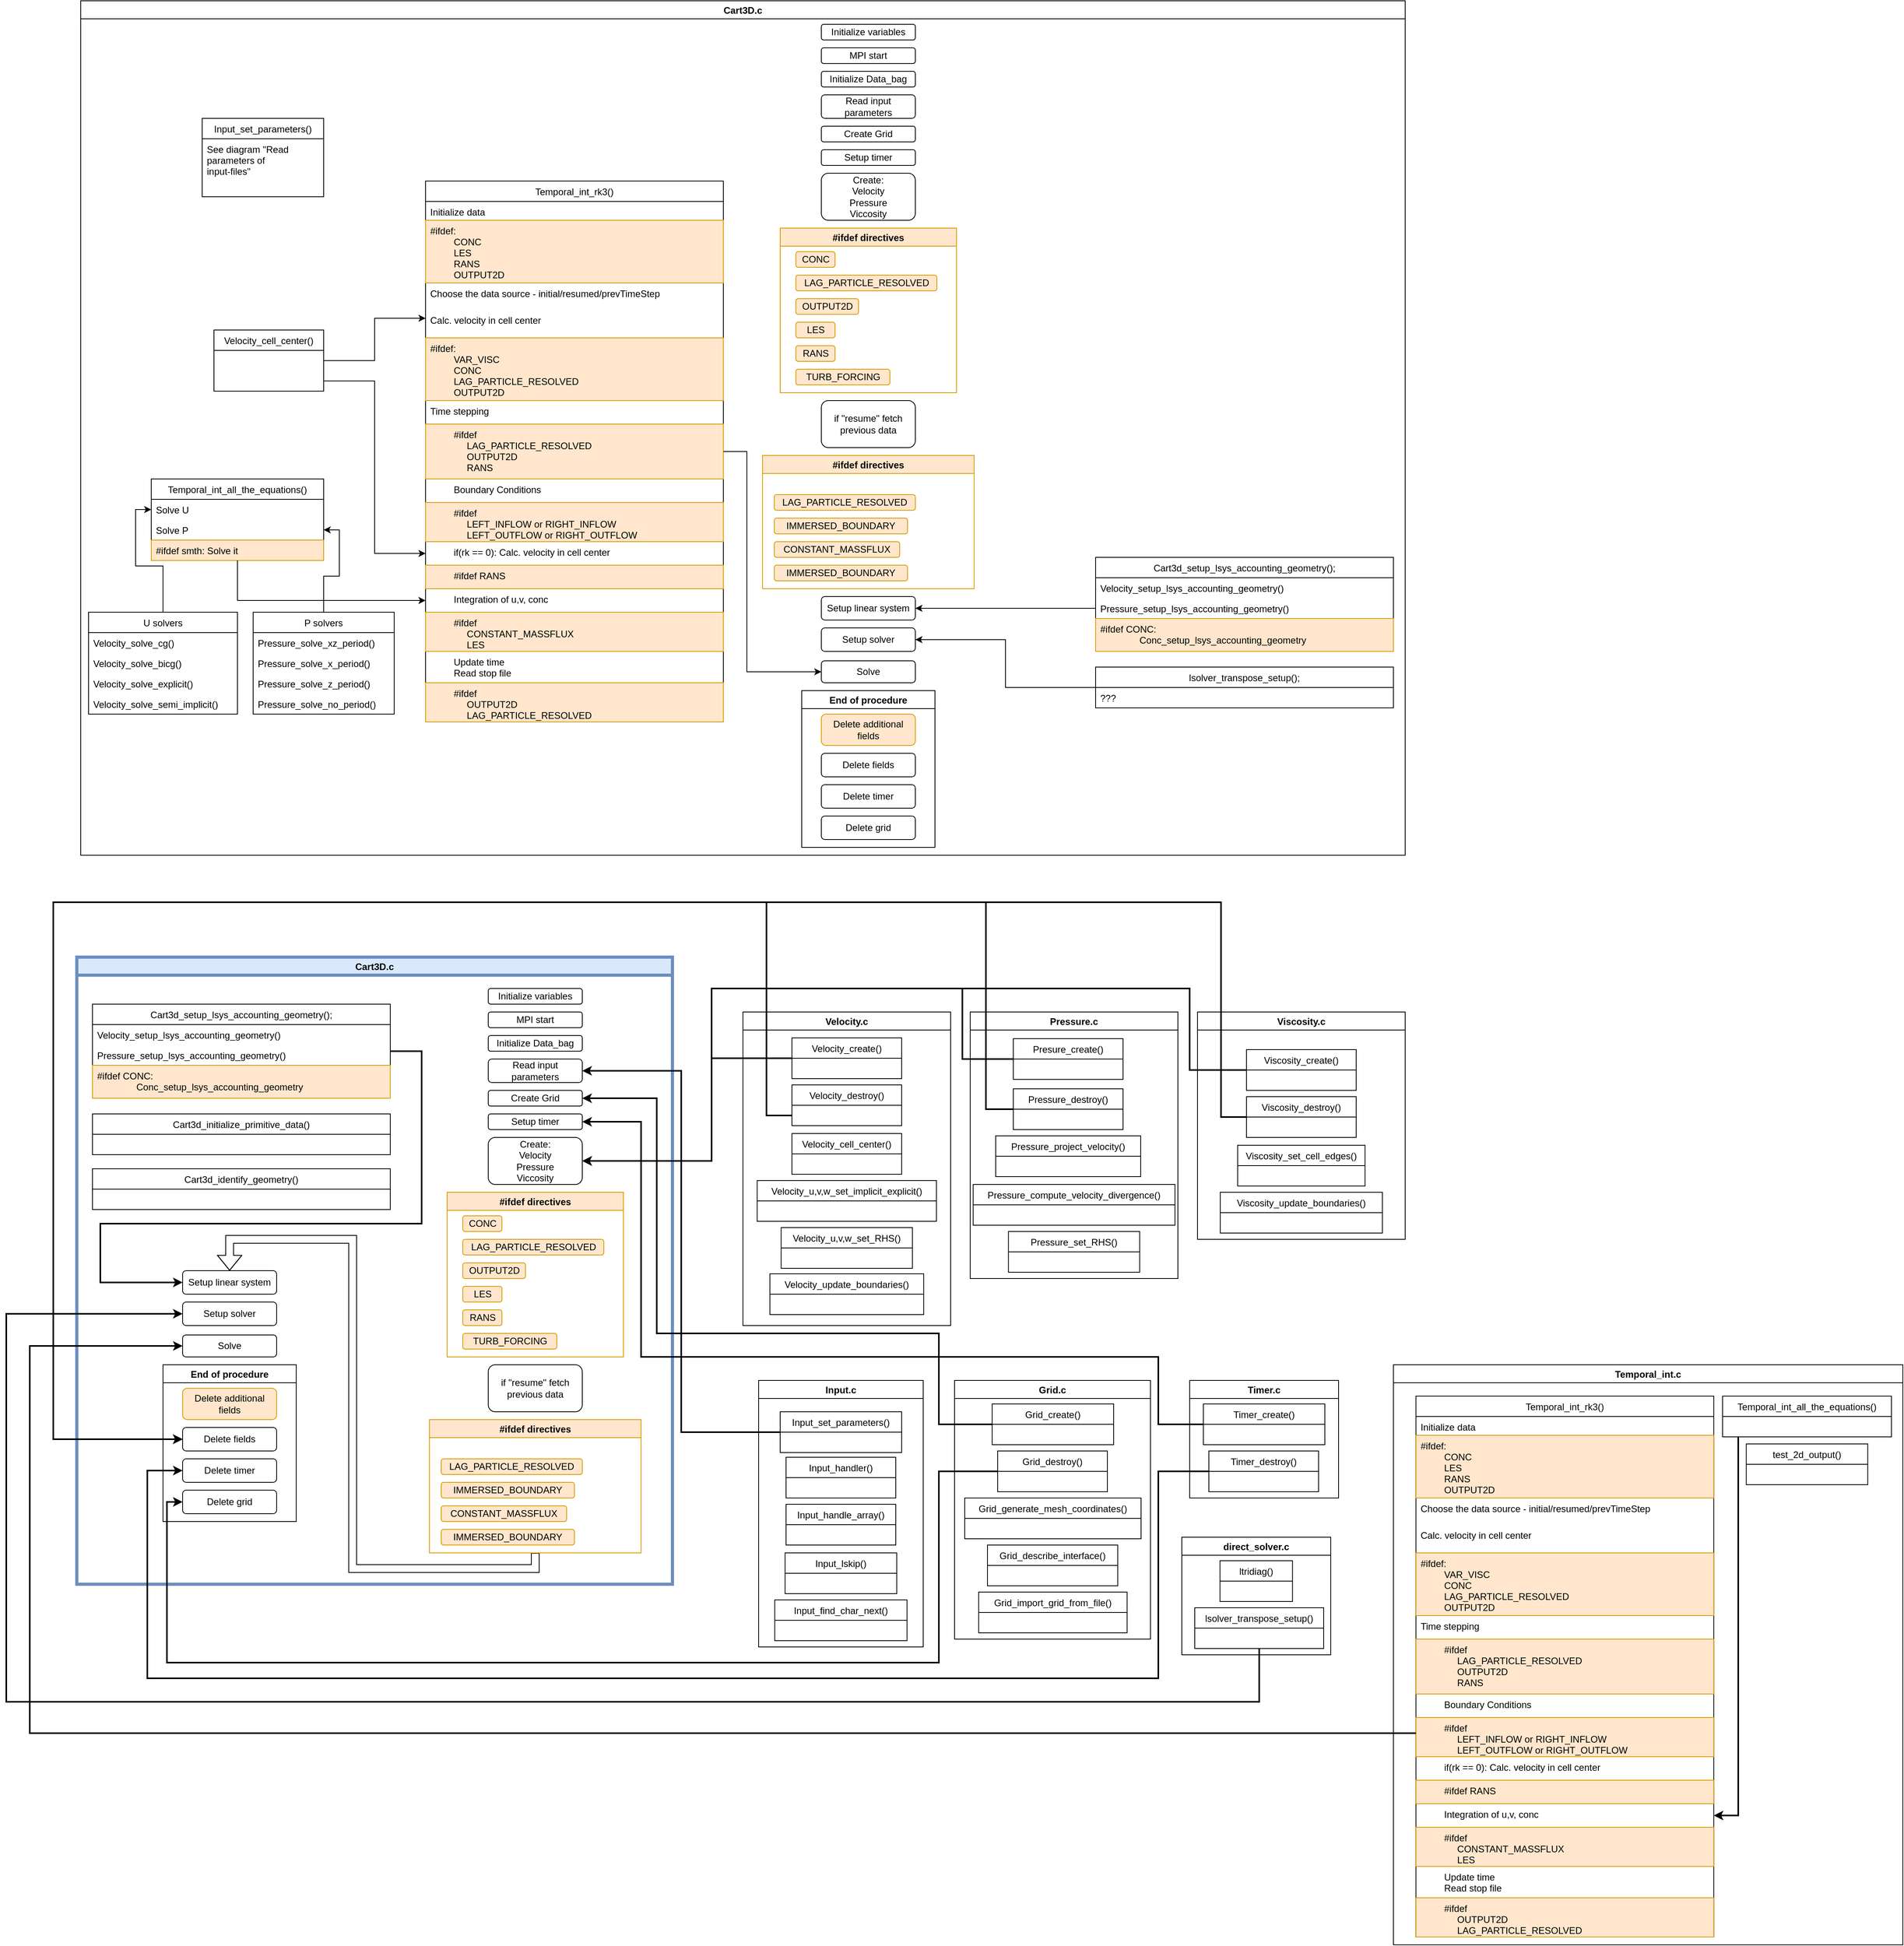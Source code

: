 <mxfile version="13.7.3" type="github" pages="2">
  <diagram id="1NkAsfH9KzE3saYKE_k4" name="Page-1">
    <mxGraphModel dx="3055" dy="1876" grid="1" gridSize="10" guides="1" tooltips="1" connect="1" arrows="1" fold="1" page="1" pageScale="1" pageWidth="850" pageHeight="1100" math="0" shadow="0">
      <root>
        <mxCell id="0" />
        <mxCell id="1" parent="0" />
        <mxCell id="Mnvv_WwJ39rHPu0QQhqr-1" value="Cart3D.c" style="swimlane;" parent="1" vertex="1">
          <mxGeometry x="-845" y="-120" width="1690" height="1090" as="geometry">
            <mxRectangle x="-850" width="90" height="23" as="alternateBounds" />
          </mxGeometry>
        </mxCell>
        <mxCell id="Mnvv_WwJ39rHPu0QQhqr-2" value="Initialize variables" style="rounded=1;whiteSpace=wrap;html=1;" parent="Mnvv_WwJ39rHPu0QQhqr-1" vertex="1">
          <mxGeometry x="945" y="30" width="120" height="20" as="geometry" />
        </mxCell>
        <mxCell id="Mnvv_WwJ39rHPu0QQhqr-3" value="MPI start" style="rounded=1;whiteSpace=wrap;html=1;" parent="Mnvv_WwJ39rHPu0QQhqr-1" vertex="1">
          <mxGeometry x="945" y="60" width="120" height="20" as="geometry" />
        </mxCell>
        <mxCell id="Mnvv_WwJ39rHPu0QQhqr-4" value="&lt;div&gt;Initialize Data_bag&lt;/div&gt;" style="rounded=1;whiteSpace=wrap;html=1;" parent="Mnvv_WwJ39rHPu0QQhqr-1" vertex="1">
          <mxGeometry x="945" y="90" width="120" height="20" as="geometry" />
        </mxCell>
        <mxCell id="Mnvv_WwJ39rHPu0QQhqr-5" value="&lt;div&gt;Read input parameters&lt;/div&gt;" style="rounded=1;whiteSpace=wrap;html=1;" parent="Mnvv_WwJ39rHPu0QQhqr-1" vertex="1">
          <mxGeometry x="945" y="120" width="120" height="30" as="geometry" />
        </mxCell>
        <mxCell id="Mnvv_WwJ39rHPu0QQhqr-6" value="&lt;div&gt;Create Grid&lt;/div&gt;" style="rounded=1;whiteSpace=wrap;html=1;" parent="Mnvv_WwJ39rHPu0QQhqr-1" vertex="1">
          <mxGeometry x="945" y="160" width="120" height="20" as="geometry" />
        </mxCell>
        <mxCell id="Mnvv_WwJ39rHPu0QQhqr-7" value="&lt;div&gt;Setup timer&lt;/div&gt;" style="rounded=1;whiteSpace=wrap;html=1;" parent="Mnvv_WwJ39rHPu0QQhqr-1" vertex="1">
          <mxGeometry x="945" y="190" width="120" height="20" as="geometry" />
        </mxCell>
        <mxCell id="eB9OGZUDrcF4jklTI6if-4" value="Input_set_parameters()" style="swimlane;fontStyle=0;childLayout=stackLayout;horizontal=1;startSize=26;fillColor=none;horizontalStack=0;resizeParent=1;resizeParentMax=0;resizeLast=0;collapsible=1;marginBottom=0;" parent="Mnvv_WwJ39rHPu0QQhqr-1" vertex="1">
          <mxGeometry x="155" y="150" width="155" height="100" as="geometry" />
        </mxCell>
        <mxCell id="eB9OGZUDrcF4jklTI6if-6" value="See diagram &quot;Read &#xa;parameters of &#xa;input-files&quot;" style="text;strokeColor=none;fillColor=none;align=left;verticalAlign=top;spacingLeft=4;spacingRight=4;overflow=hidden;rotatable=0;points=[[0,0.5],[1,0.5]];portConstraint=eastwest;" parent="eB9OGZUDrcF4jklTI6if-4" vertex="1">
          <mxGeometry y="26" width="155" height="48" as="geometry" />
        </mxCell>
        <mxCell id="eB9OGZUDrcF4jklTI6if-5" value=" " style="text;strokeColor=none;fillColor=none;align=left;verticalAlign=top;spacingLeft=4;spacingRight=4;overflow=hidden;rotatable=0;points=[[0,0.5],[1,0.5]];portConstraint=eastwest;" parent="eB9OGZUDrcF4jklTI6if-4" vertex="1">
          <mxGeometry y="74" width="155" height="26" as="geometry" />
        </mxCell>
        <mxCell id="Mnvv_WwJ39rHPu0QQhqr-8" value="&lt;div&gt;Create:&lt;/div&gt;&lt;div&gt;Velocity&lt;/div&gt;&lt;div&gt;Pressure&lt;/div&gt;&lt;div&gt;Viccosity&lt;br&gt;&lt;/div&gt;" style="rounded=1;whiteSpace=wrap;html=1;" parent="Mnvv_WwJ39rHPu0QQhqr-1" vertex="1">
          <mxGeometry x="945" y="220" width="120" height="60" as="geometry" />
        </mxCell>
        <mxCell id="BQN_1DTDuwJgb3e3rP3L-76" value="U solvers" style="swimlane;fontStyle=0;childLayout=stackLayout;horizontal=1;startSize=26;fillColor=none;horizontalStack=0;resizeParent=1;resizeParentMax=0;resizeLast=0;collapsible=1;marginBottom=0;" parent="Mnvv_WwJ39rHPu0QQhqr-1" vertex="1">
          <mxGeometry x="10" y="780" width="190" height="130" as="geometry" />
        </mxCell>
        <mxCell id="BQN_1DTDuwJgb3e3rP3L-77" value="Velocity_solve_cg()" style="text;strokeColor=none;fillColor=none;align=left;verticalAlign=top;spacingLeft=4;spacingRight=4;overflow=hidden;rotatable=0;points=[[0,0.5],[1,0.5]];portConstraint=eastwest;" parent="BQN_1DTDuwJgb3e3rP3L-76" vertex="1">
          <mxGeometry y="26" width="190" height="26" as="geometry" />
        </mxCell>
        <mxCell id="BQN_1DTDuwJgb3e3rP3L-78" value="Velocity_solve_bicg()" style="text;strokeColor=none;fillColor=none;align=left;verticalAlign=top;spacingLeft=4;spacingRight=4;overflow=hidden;rotatable=0;points=[[0,0.5],[1,0.5]];portConstraint=eastwest;" parent="BQN_1DTDuwJgb3e3rP3L-76" vertex="1">
          <mxGeometry y="52" width="190" height="26" as="geometry" />
        </mxCell>
        <mxCell id="BQN_1DTDuwJgb3e3rP3L-79" value="Velocity_solve_explicit()" style="text;strokeColor=none;fillColor=none;align=left;verticalAlign=top;spacingLeft=4;spacingRight=4;overflow=hidden;rotatable=0;points=[[0,0.5],[1,0.5]];portConstraint=eastwest;" parent="BQN_1DTDuwJgb3e3rP3L-76" vertex="1">
          <mxGeometry y="78" width="190" height="26" as="geometry" />
        </mxCell>
        <mxCell id="BQN_1DTDuwJgb3e3rP3L-80" value="Velocity_solve_semi_implicit()" style="text;strokeColor=none;fillColor=none;align=left;verticalAlign=top;spacingLeft=4;spacingRight=4;overflow=hidden;rotatable=0;points=[[0,0.5],[1,0.5]];portConstraint=eastwest;" parent="BQN_1DTDuwJgb3e3rP3L-76" vertex="1">
          <mxGeometry y="104" width="190" height="26" as="geometry" />
        </mxCell>
        <mxCell id="BQN_1DTDuwJgb3e3rP3L-81" value="P solvers" style="swimlane;fontStyle=0;childLayout=stackLayout;horizontal=1;startSize=26;fillColor=none;horizontalStack=0;resizeParent=1;resizeParentMax=0;resizeLast=0;collapsible=1;marginBottom=0;" parent="Mnvv_WwJ39rHPu0QQhqr-1" vertex="1">
          <mxGeometry x="220" y="780" width="180" height="130" as="geometry" />
        </mxCell>
        <mxCell id="BQN_1DTDuwJgb3e3rP3L-82" value="Pressure_solve_xz_period()" style="text;strokeColor=none;fillColor=none;align=left;verticalAlign=top;spacingLeft=4;spacingRight=4;overflow=hidden;rotatable=0;points=[[0,0.5],[1,0.5]];portConstraint=eastwest;" parent="BQN_1DTDuwJgb3e3rP3L-81" vertex="1">
          <mxGeometry y="26" width="180" height="26" as="geometry" />
        </mxCell>
        <mxCell id="BQN_1DTDuwJgb3e3rP3L-83" value="Pressure_solve_x_period()" style="text;strokeColor=none;fillColor=none;align=left;verticalAlign=top;spacingLeft=4;spacingRight=4;overflow=hidden;rotatable=0;points=[[0,0.5],[1,0.5]];portConstraint=eastwest;" parent="BQN_1DTDuwJgb3e3rP3L-81" vertex="1">
          <mxGeometry y="52" width="180" height="26" as="geometry" />
        </mxCell>
        <mxCell id="BQN_1DTDuwJgb3e3rP3L-84" value="Pressure_solve_z_period()" style="text;strokeColor=none;fillColor=none;align=left;verticalAlign=top;spacingLeft=4;spacingRight=4;overflow=hidden;rotatable=0;points=[[0,0.5],[1,0.5]];portConstraint=eastwest;" parent="BQN_1DTDuwJgb3e3rP3L-81" vertex="1">
          <mxGeometry y="78" width="180" height="26" as="geometry" />
        </mxCell>
        <mxCell id="BQN_1DTDuwJgb3e3rP3L-85" value="Pressure_solve_no_period()" style="text;strokeColor=none;fillColor=none;align=left;verticalAlign=top;spacingLeft=4;spacingRight=4;overflow=hidden;rotatable=0;points=[[0,0.5],[1,0.5]];portConstraint=eastwest;" parent="BQN_1DTDuwJgb3e3rP3L-81" vertex="1">
          <mxGeometry y="104" width="180" height="26" as="geometry" />
        </mxCell>
        <mxCell id="BQN_1DTDuwJgb3e3rP3L-70" value="Temporal_int_all_the_equations()" style="swimlane;fontStyle=0;childLayout=stackLayout;horizontal=1;startSize=26;fillColor=none;horizontalStack=0;resizeParent=1;resizeParentMax=0;resizeLast=0;collapsible=1;marginBottom=0;" parent="Mnvv_WwJ39rHPu0QQhqr-1" vertex="1">
          <mxGeometry x="90" y="610" width="220" height="104" as="geometry" />
        </mxCell>
        <mxCell id="BQN_1DTDuwJgb3e3rP3L-71" value="Solve U" style="text;strokeColor=none;fillColor=none;align=left;verticalAlign=top;spacingLeft=4;spacingRight=4;overflow=hidden;rotatable=0;points=[[0,0.5],[1,0.5]];portConstraint=eastwest;" parent="BQN_1DTDuwJgb3e3rP3L-70" vertex="1">
          <mxGeometry y="26" width="220" height="26" as="geometry" />
        </mxCell>
        <mxCell id="BQN_1DTDuwJgb3e3rP3L-72" value="Solve P" style="text;strokeColor=none;fillColor=none;align=left;verticalAlign=top;spacingLeft=4;spacingRight=4;overflow=hidden;rotatable=0;points=[[0,0.5],[1,0.5]];portConstraint=eastwest;" parent="BQN_1DTDuwJgb3e3rP3L-70" vertex="1">
          <mxGeometry y="52" width="220" height="26" as="geometry" />
        </mxCell>
        <mxCell id="BQN_1DTDuwJgb3e3rP3L-73" value="#ifdef smth: Solve it" style="text;strokeColor=#d79b00;fillColor=#ffe6cc;align=left;verticalAlign=top;spacingLeft=4;spacingRight=4;overflow=hidden;rotatable=0;points=[[0,0.5],[1,0.5]];portConstraint=eastwest;" parent="BQN_1DTDuwJgb3e3rP3L-70" vertex="1">
          <mxGeometry y="78" width="220" height="26" as="geometry" />
        </mxCell>
        <mxCell id="BQN_1DTDuwJgb3e3rP3L-50" value="Temporal_int_rk3()" style="swimlane;fontStyle=0;childLayout=stackLayout;horizontal=1;startSize=26;fillColor=none;horizontalStack=0;resizeParent=1;resizeParentMax=0;resizeLast=0;collapsible=1;marginBottom=0;" parent="Mnvv_WwJ39rHPu0QQhqr-1" vertex="1">
          <mxGeometry x="440" y="230" width="380" height="690" as="geometry">
            <mxRectangle x="450" y="610" width="190" height="26" as="alternateBounds" />
          </mxGeometry>
        </mxCell>
        <mxCell id="BQN_1DTDuwJgb3e3rP3L-51" value="Initialize data" style="text;strokeColor=none;fillColor=none;align=left;verticalAlign=top;spacingLeft=4;spacingRight=4;overflow=hidden;rotatable=0;points=[[0,0.5],[1,0.5]];portConstraint=eastwest;" parent="BQN_1DTDuwJgb3e3rP3L-50" vertex="1">
          <mxGeometry y="26" width="380" height="24" as="geometry" />
        </mxCell>
        <mxCell id="BQN_1DTDuwJgb3e3rP3L-58" value="#ifdef:&#xa;         CONC&#xa;         LES&#xa;         RANS&#xa;         OUTPUT2D&#xa;&#xa;" style="text;strokeColor=#d79b00;fillColor=#ffe6cc;align=left;verticalAlign=top;spacingLeft=4;spacingRight=4;overflow=hidden;rotatable=0;points=[[0,0.5],[1,0.5]];portConstraint=eastwest;" parent="BQN_1DTDuwJgb3e3rP3L-50" vertex="1">
          <mxGeometry y="50" width="380" height="80" as="geometry" />
        </mxCell>
        <mxCell id="BQN_1DTDuwJgb3e3rP3L-59" value="Choose the data source - initial/resumed/prevTimeStep" style="text;strokeColor=none;fillColor=none;align=left;verticalAlign=top;spacingLeft=4;spacingRight=4;overflow=hidden;rotatable=0;points=[[0,0.5],[1,0.5]];portConstraint=eastwest;" parent="BQN_1DTDuwJgb3e3rP3L-50" vertex="1">
          <mxGeometry y="130" width="380" height="20" as="geometry" />
        </mxCell>
        <mxCell id="BQN_1DTDuwJgb3e3rP3L-60" value="&#xa;Calc. velocity in cell center" style="text;strokeColor=none;fillColor=none;align=left;verticalAlign=top;spacingLeft=4;spacingRight=4;overflow=hidden;rotatable=0;points=[[0,0.5],[1,0.5]];portConstraint=eastwest;" parent="BQN_1DTDuwJgb3e3rP3L-50" vertex="1">
          <mxGeometry y="150" width="380" height="50" as="geometry" />
        </mxCell>
        <mxCell id="BQN_1DTDuwJgb3e3rP3L-61" value="#ifdef:&#xa;         VAR_VISC&#xa;         CONC&#xa;         LAG_PARTICLE_RESOLVED&#xa;         OUTPUT2D&#xa;" style="text;strokeColor=#d79b00;fillColor=#ffe6cc;align=left;verticalAlign=top;spacingLeft=4;spacingRight=4;overflow=hidden;rotatable=0;points=[[0,0.5],[1,0.5]];portConstraint=eastwest;" parent="BQN_1DTDuwJgb3e3rP3L-50" vertex="1">
          <mxGeometry y="200" width="380" height="80" as="geometry" />
        </mxCell>
        <mxCell id="BQN_1DTDuwJgb3e3rP3L-88" value="Time stepping" style="text;strokeColor=none;fillColor=none;align=left;verticalAlign=top;spacingLeft=4;spacingRight=4;overflow=hidden;rotatable=0;points=[[0,0.5],[1,0.5]];portConstraint=eastwest;" parent="BQN_1DTDuwJgb3e3rP3L-50" vertex="1">
          <mxGeometry y="280" width="380" height="30" as="geometry" />
        </mxCell>
        <mxCell id="BQN_1DTDuwJgb3e3rP3L-156" value="         #ifdef&#xa;              LAG_PARTICLE_RESOLVED&#xa;              OUTPUT2D&#xa;              RANS" style="text;strokeColor=#d79b00;fillColor=#ffe6cc;align=left;verticalAlign=top;spacingLeft=4;spacingRight=4;overflow=hidden;rotatable=0;points=[[0,0.5],[1,0.5]];portConstraint=eastwest;" parent="BQN_1DTDuwJgb3e3rP3L-50" vertex="1">
          <mxGeometry y="310" width="380" height="70" as="geometry" />
        </mxCell>
        <mxCell id="BQN_1DTDuwJgb3e3rP3L-157" value="         Boundary Conditions" style="text;strokeColor=none;fillColor=none;align=left;verticalAlign=top;spacingLeft=4;spacingRight=4;overflow=hidden;rotatable=0;points=[[0,0.5],[1,0.5]];portConstraint=eastwest;" parent="BQN_1DTDuwJgb3e3rP3L-50" vertex="1">
          <mxGeometry y="380" width="380" height="30" as="geometry" />
        </mxCell>
        <mxCell id="BQN_1DTDuwJgb3e3rP3L-160" value="         #ifdef&#xa;              LEFT_INFLOW or RIGHT_INFLOW&#xa;              LEFT_OUTFLOW or RIGHT_OUTFLOW" style="text;strokeColor=#d79b00;fillColor=#ffe6cc;align=left;verticalAlign=top;spacingLeft=4;spacingRight=4;overflow=hidden;rotatable=0;points=[[0,0.5],[1,0.5]];portConstraint=eastwest;" parent="BQN_1DTDuwJgb3e3rP3L-50" vertex="1">
          <mxGeometry y="410" width="380" height="50" as="geometry" />
        </mxCell>
        <mxCell id="BQN_1DTDuwJgb3e3rP3L-159" value="         if(rk == 0): Calc. velocity in cell center" style="text;strokeColor=none;fillColor=none;align=left;verticalAlign=top;spacingLeft=4;spacingRight=4;overflow=hidden;rotatable=0;points=[[0,0.5],[1,0.5]];portConstraint=eastwest;" parent="BQN_1DTDuwJgb3e3rP3L-50" vertex="1">
          <mxGeometry y="460" width="380" height="30" as="geometry" />
        </mxCell>
        <mxCell id="BQN_1DTDuwJgb3e3rP3L-158" value="         #ifdef RANS" style="text;strokeColor=#d79b00;fillColor=#ffe6cc;align=left;verticalAlign=top;spacingLeft=4;spacingRight=4;overflow=hidden;rotatable=0;points=[[0,0.5],[1,0.5]];portConstraint=eastwest;" parent="BQN_1DTDuwJgb3e3rP3L-50" vertex="1">
          <mxGeometry y="490" width="380" height="30" as="geometry" />
        </mxCell>
        <mxCell id="BQN_1DTDuwJgb3e3rP3L-161" value="         Integration of u,v, conc" style="text;strokeColor=none;fillColor=none;align=left;verticalAlign=top;spacingLeft=4;spacingRight=4;overflow=hidden;rotatable=0;points=[[0,0.5],[1,0.5]];portConstraint=eastwest;" parent="BQN_1DTDuwJgb3e3rP3L-50" vertex="1">
          <mxGeometry y="520" width="380" height="30" as="geometry" />
        </mxCell>
        <mxCell id="BQN_1DTDuwJgb3e3rP3L-162" value="         #ifdef&#xa;              CONSTANT_MASSFLUX&#xa;              LES" style="text;strokeColor=#d79b00;fillColor=#ffe6cc;align=left;verticalAlign=top;spacingLeft=4;spacingRight=4;overflow=hidden;rotatable=0;points=[[0,0.5],[1,0.5]];portConstraint=eastwest;" parent="BQN_1DTDuwJgb3e3rP3L-50" vertex="1">
          <mxGeometry y="550" width="380" height="50" as="geometry" />
        </mxCell>
        <mxCell id="BQN_1DTDuwJgb3e3rP3L-163" value="         Update time&#xa;         Read stop file" style="text;strokeColor=none;fillColor=none;align=left;verticalAlign=top;spacingLeft=4;spacingRight=4;overflow=hidden;rotatable=0;points=[[0,0.5],[1,0.5]];portConstraint=eastwest;" parent="BQN_1DTDuwJgb3e3rP3L-50" vertex="1">
          <mxGeometry y="600" width="380" height="40" as="geometry" />
        </mxCell>
        <mxCell id="BQN_1DTDuwJgb3e3rP3L-164" value="         #ifdef&#xa;              OUTPUT2D&#xa;              LAG_PARTICLE_RESOLVED" style="text;strokeColor=#d79b00;fillColor=#ffe6cc;align=left;verticalAlign=top;spacingLeft=4;spacingRight=4;overflow=hidden;rotatable=0;points=[[0,0.5],[1,0.5]];portConstraint=eastwest;" parent="BQN_1DTDuwJgb3e3rP3L-50" vertex="1">
          <mxGeometry y="640" width="380" height="50" as="geometry" />
        </mxCell>
        <mxCell id="BQN_1DTDuwJgb3e3rP3L-62" value="Velocity_cell_center()" style="swimlane;fontStyle=0;childLayout=stackLayout;horizontal=1;startSize=26;fillColor=none;horizontalStack=0;resizeParent=1;resizeParentMax=0;resizeLast=0;collapsible=1;marginBottom=0;" parent="Mnvv_WwJ39rHPu0QQhqr-1" vertex="1">
          <mxGeometry x="170" y="420" width="140" height="78" as="geometry" />
        </mxCell>
        <mxCell id="BQN_1DTDuwJgb3e3rP3L-63" value=" " style="text;strokeColor=none;fillColor=none;align=left;verticalAlign=top;spacingLeft=4;spacingRight=4;overflow=hidden;rotatable=0;points=[[0,0.5],[1,0.5]];portConstraint=eastwest;" parent="BQN_1DTDuwJgb3e3rP3L-62" vertex="1">
          <mxGeometry y="26" width="140" height="26" as="geometry" />
        </mxCell>
        <mxCell id="BQN_1DTDuwJgb3e3rP3L-64" value=" " style="text;strokeColor=none;fillColor=none;align=left;verticalAlign=top;spacingLeft=4;spacingRight=4;overflow=hidden;rotatable=0;points=[[0,0.5],[1,0.5]];portConstraint=eastwest;" parent="BQN_1DTDuwJgb3e3rP3L-62" vertex="1">
          <mxGeometry y="52" width="140" height="26" as="geometry" />
        </mxCell>
        <mxCell id="BQN_1DTDuwJgb3e3rP3L-43" value="lsolver_transpose_setup();" style="swimlane;fontStyle=0;childLayout=stackLayout;horizontal=1;startSize=26;fillColor=none;horizontalStack=0;resizeParent=1;resizeParentMax=0;resizeLast=0;collapsible=1;marginBottom=0;" parent="Mnvv_WwJ39rHPu0QQhqr-1" vertex="1">
          <mxGeometry x="1295" y="850" width="380" height="52" as="geometry" />
        </mxCell>
        <mxCell id="BQN_1DTDuwJgb3e3rP3L-44" value="???" style="text;strokeColor=none;fillColor=none;align=left;verticalAlign=top;spacingLeft=4;spacingRight=4;overflow=hidden;rotatable=0;points=[[0,0.5],[1,0.5]];portConstraint=eastwest;" parent="BQN_1DTDuwJgb3e3rP3L-43" vertex="1">
          <mxGeometry y="26" width="380" height="26" as="geometry" />
        </mxCell>
        <mxCell id="BQN_1DTDuwJgb3e3rP3L-38" value="Cart3d_setup_lsys_accounting_geometry();" style="swimlane;fontStyle=0;childLayout=stackLayout;horizontal=1;startSize=26;fillColor=none;horizontalStack=0;resizeParent=1;resizeParentMax=0;resizeLast=0;collapsible=1;marginBottom=0;" parent="Mnvv_WwJ39rHPu0QQhqr-1" vertex="1">
          <mxGeometry x="1295" y="710" width="380" height="120" as="geometry" />
        </mxCell>
        <mxCell id="BQN_1DTDuwJgb3e3rP3L-39" value="Velocity_setup_lsys_accounting_geometry()&#xa;" style="text;strokeColor=none;fillColor=none;align=left;verticalAlign=top;spacingLeft=4;spacingRight=4;overflow=hidden;rotatable=0;points=[[0,0.5],[1,0.5]];portConstraint=eastwest;" parent="BQN_1DTDuwJgb3e3rP3L-38" vertex="1">
          <mxGeometry y="26" width="380" height="26" as="geometry" />
        </mxCell>
        <mxCell id="BQN_1DTDuwJgb3e3rP3L-40" value="Pressure_setup_lsys_accounting_geometry()" style="text;strokeColor=none;fillColor=none;align=left;verticalAlign=top;spacingLeft=4;spacingRight=4;overflow=hidden;rotatable=0;points=[[0,0.5],[1,0.5]];portConstraint=eastwest;" parent="BQN_1DTDuwJgb3e3rP3L-38" vertex="1">
          <mxGeometry y="52" width="380" height="26" as="geometry" />
        </mxCell>
        <mxCell id="BQN_1DTDuwJgb3e3rP3L-41" value="#ifdef CONC:&#xa;               Conc_setup_lsys_accounting_geometry" style="text;strokeColor=#d79b00;fillColor=#ffe6cc;align=left;verticalAlign=top;spacingLeft=4;spacingRight=4;overflow=hidden;rotatable=0;points=[[0,0.5],[1,0.5]];portConstraint=eastwest;" parent="BQN_1DTDuwJgb3e3rP3L-38" vertex="1">
          <mxGeometry y="78" width="380" height="42" as="geometry" />
        </mxCell>
        <mxCell id="Mnvv_WwJ39rHPu0QQhqr-9" value="#ifdef directives" style="swimlane;fillColor=#ffe6cc;strokeColor=#d79b00;" parent="Mnvv_WwJ39rHPu0QQhqr-1" vertex="1">
          <mxGeometry x="892.5" y="290" width="225" height="210" as="geometry" />
        </mxCell>
        <mxCell id="Mnvv_WwJ39rHPu0QQhqr-10" value="CONC" style="rounded=1;whiteSpace=wrap;html=1;fillColor=#ffe6cc;strokeColor=#d79b00;" parent="Mnvv_WwJ39rHPu0QQhqr-9" vertex="1">
          <mxGeometry x="20" y="30" width="50" height="20" as="geometry" />
        </mxCell>
        <mxCell id="Mnvv_WwJ39rHPu0QQhqr-11" value="LAG_PARTICLE_RESOLVED" style="rounded=1;whiteSpace=wrap;html=1;fillColor=#ffe6cc;strokeColor=#d79b00;" parent="Mnvv_WwJ39rHPu0QQhqr-9" vertex="1">
          <mxGeometry x="20" y="60" width="180" height="20" as="geometry" />
        </mxCell>
        <mxCell id="Mnvv_WwJ39rHPu0QQhqr-12" value="OUTPUT2D" style="rounded=1;whiteSpace=wrap;html=1;fillColor=#ffe6cc;strokeColor=#d79b00;" parent="Mnvv_WwJ39rHPu0QQhqr-9" vertex="1">
          <mxGeometry x="20" y="90" width="80" height="20" as="geometry" />
        </mxCell>
        <mxCell id="Mnvv_WwJ39rHPu0QQhqr-14" value="LES" style="rounded=1;whiteSpace=wrap;html=1;fillColor=#ffe6cc;strokeColor=#d79b00;" parent="Mnvv_WwJ39rHPu0QQhqr-9" vertex="1">
          <mxGeometry x="20" y="120" width="50" height="20" as="geometry" />
        </mxCell>
        <mxCell id="Mnvv_WwJ39rHPu0QQhqr-13" value="RANS" style="rounded=1;whiteSpace=wrap;html=1;fillColor=#ffe6cc;strokeColor=#d79b00;" parent="Mnvv_WwJ39rHPu0QQhqr-9" vertex="1">
          <mxGeometry x="20" y="150" width="50" height="20" as="geometry" />
        </mxCell>
        <mxCell id="Mnvv_WwJ39rHPu0QQhqr-17" value="TURB_FORCING" style="rounded=1;whiteSpace=wrap;html=1;fillColor=#ffe6cc;strokeColor=#d79b00;" parent="Mnvv_WwJ39rHPu0QQhqr-9" vertex="1">
          <mxGeometry x="20" y="180" width="120" height="20" as="geometry" />
        </mxCell>
        <mxCell id="Mnvv_WwJ39rHPu0QQhqr-36" value="if &quot;resume&quot; fetch previous data" style="rounded=1;whiteSpace=wrap;html=1;" parent="Mnvv_WwJ39rHPu0QQhqr-1" vertex="1">
          <mxGeometry x="945" y="510" width="120" height="60" as="geometry" />
        </mxCell>
        <mxCell id="BQN_1DTDuwJgb3e3rP3L-1" value="#ifdef directives" style="swimlane;fillColor=#ffe6cc;strokeColor=#d79b00;" parent="Mnvv_WwJ39rHPu0QQhqr-1" vertex="1">
          <mxGeometry x="870" y="580" width="270" height="170" as="geometry" />
        </mxCell>
        <mxCell id="BQN_1DTDuwJgb3e3rP3L-2" value="IMMERSED_BOUNDARY" style="rounded=1;whiteSpace=wrap;html=1;fillColor=#ffe6cc;strokeColor=#d79b00;" parent="BQN_1DTDuwJgb3e3rP3L-1" vertex="1">
          <mxGeometry x="15" y="80" width="170" height="20" as="geometry" />
        </mxCell>
        <mxCell id="BQN_1DTDuwJgb3e3rP3L-3" value="LAG_PARTICLE_RESOLVED" style="rounded=1;whiteSpace=wrap;html=1;fillColor=#ffe6cc;strokeColor=#d79b00;" parent="BQN_1DTDuwJgb3e3rP3L-1" vertex="1">
          <mxGeometry x="15" y="50" width="180" height="20" as="geometry" />
        </mxCell>
        <mxCell id="Mnvv_WwJ39rHPu0QQhqr-21" value="CONSTANT_MASSFLUX" style="rounded=1;whiteSpace=wrap;html=1;fillColor=#ffe6cc;strokeColor=#d79b00;" parent="BQN_1DTDuwJgb3e3rP3L-1" vertex="1">
          <mxGeometry x="15" y="110" width="160" height="20" as="geometry" />
        </mxCell>
        <mxCell id="BQN_1DTDuwJgb3e3rP3L-4" value="IMMERSED_BOUNDARY" style="rounded=1;whiteSpace=wrap;html=1;fillColor=#ffe6cc;strokeColor=#d79b00;" parent="BQN_1DTDuwJgb3e3rP3L-1" vertex="1">
          <mxGeometry x="15" y="140" width="170" height="20" as="geometry" />
        </mxCell>
        <mxCell id="BQN_1DTDuwJgb3e3rP3L-52" style="edgeStyle=orthogonalEdgeStyle;rounded=0;orthogonalLoop=1;jettySize=auto;html=1;entryX=0;entryY=0.5;entryDx=0;entryDy=0;" parent="Mnvv_WwJ39rHPu0QQhqr-1" source="BQN_1DTDuwJgb3e3rP3L-50" target="BQN_1DTDuwJgb3e3rP3L-47" edge="1">
          <mxGeometry relative="1" as="geometry">
            <Array as="points">
              <mxPoint x="850" y="575" />
              <mxPoint x="850" y="856" />
            </Array>
          </mxGeometry>
        </mxCell>
        <mxCell id="BQN_1DTDuwJgb3e3rP3L-5" value="Setup linear system" style="rounded=1;whiteSpace=wrap;html=1;" parent="Mnvv_WwJ39rHPu0QQhqr-1" vertex="1">
          <mxGeometry x="945" y="760" width="120" height="30" as="geometry" />
        </mxCell>
        <mxCell id="BQN_1DTDuwJgb3e3rP3L-6" value="Setup solver" style="rounded=1;whiteSpace=wrap;html=1;" parent="Mnvv_WwJ39rHPu0QQhqr-1" vertex="1">
          <mxGeometry x="945" y="800" width="120" height="30" as="geometry" />
        </mxCell>
        <mxCell id="BQN_1DTDuwJgb3e3rP3L-48" style="edgeStyle=orthogonalEdgeStyle;rounded=0;orthogonalLoop=1;jettySize=auto;html=1;entryX=1;entryY=0.5;entryDx=0;entryDy=0;" parent="Mnvv_WwJ39rHPu0QQhqr-1" source="BQN_1DTDuwJgb3e3rP3L-43" target="BQN_1DTDuwJgb3e3rP3L-6" edge="1">
          <mxGeometry relative="1" as="geometry" />
        </mxCell>
        <mxCell id="BQN_1DTDuwJgb3e3rP3L-74" style="edgeStyle=orthogonalEdgeStyle;rounded=0;orthogonalLoop=1;jettySize=auto;html=1;entryX=0;entryY=0.5;entryDx=0;entryDy=0;" parent="Mnvv_WwJ39rHPu0QQhqr-1" source="BQN_1DTDuwJgb3e3rP3L-70" target="BQN_1DTDuwJgb3e3rP3L-161" edge="1">
          <mxGeometry relative="1" as="geometry">
            <mxPoint x="417" y="700" as="targetPoint" />
          </mxGeometry>
        </mxCell>
        <mxCell id="BQN_1DTDuwJgb3e3rP3L-7" value="End of procedure" style="swimlane;" parent="Mnvv_WwJ39rHPu0QQhqr-1" vertex="1">
          <mxGeometry x="920" y="880" width="170" height="200" as="geometry" />
        </mxCell>
        <mxCell id="BQN_1DTDuwJgb3e3rP3L-8" value="Delete fields" style="rounded=1;whiteSpace=wrap;html=1;" parent="BQN_1DTDuwJgb3e3rP3L-7" vertex="1">
          <mxGeometry x="25" y="80" width="120" height="30" as="geometry" />
        </mxCell>
        <mxCell id="BQN_1DTDuwJgb3e3rP3L-34" value="Delete timer" style="rounded=1;whiteSpace=wrap;html=1;" parent="BQN_1DTDuwJgb3e3rP3L-7" vertex="1">
          <mxGeometry x="25" y="120" width="120" height="30" as="geometry" />
        </mxCell>
        <mxCell id="BQN_1DTDuwJgb3e3rP3L-35" value="Delete grid" style="rounded=1;whiteSpace=wrap;html=1;" parent="BQN_1DTDuwJgb3e3rP3L-7" vertex="1">
          <mxGeometry x="25" y="160" width="120" height="30" as="geometry" />
        </mxCell>
        <mxCell id="BQN_1DTDuwJgb3e3rP3L-165" value="Delete additional fields" style="rounded=1;whiteSpace=wrap;html=1;fillColor=#ffe6cc;strokeColor=#d79b00;" parent="BQN_1DTDuwJgb3e3rP3L-7" vertex="1">
          <mxGeometry x="25" y="30" width="120" height="40" as="geometry" />
        </mxCell>
        <mxCell id="BQN_1DTDuwJgb3e3rP3L-42" style="edgeStyle=orthogonalEdgeStyle;rounded=0;orthogonalLoop=1;jettySize=auto;html=1;entryX=1;entryY=0.5;entryDx=0;entryDy=0;" parent="Mnvv_WwJ39rHPu0QQhqr-1" source="BQN_1DTDuwJgb3e3rP3L-40" target="BQN_1DTDuwJgb3e3rP3L-5" edge="1">
          <mxGeometry relative="1" as="geometry" />
        </mxCell>
        <mxCell id="BQN_1DTDuwJgb3e3rP3L-47" value="Solve" style="rounded=1;whiteSpace=wrap;html=1;" parent="Mnvv_WwJ39rHPu0QQhqr-1" vertex="1">
          <mxGeometry x="945" y="842" width="120" height="28" as="geometry" />
        </mxCell>
        <mxCell id="BQN_1DTDuwJgb3e3rP3L-66" style="edgeStyle=orthogonalEdgeStyle;rounded=0;orthogonalLoop=1;jettySize=auto;html=1;" parent="Mnvv_WwJ39rHPu0QQhqr-1" source="BQN_1DTDuwJgb3e3rP3L-63" target="BQN_1DTDuwJgb3e3rP3L-60" edge="1">
          <mxGeometry relative="1" as="geometry" />
        </mxCell>
        <mxCell id="BQN_1DTDuwJgb3e3rP3L-75" style="edgeStyle=orthogonalEdgeStyle;rounded=0;orthogonalLoop=1;jettySize=auto;html=1;" parent="Mnvv_WwJ39rHPu0QQhqr-1" source="BQN_1DTDuwJgb3e3rP3L-64" target="BQN_1DTDuwJgb3e3rP3L-159" edge="1">
          <mxGeometry relative="1" as="geometry" />
        </mxCell>
        <mxCell id="BQN_1DTDuwJgb3e3rP3L-87" style="edgeStyle=orthogonalEdgeStyle;rounded=0;orthogonalLoop=1;jettySize=auto;html=1;entryX=1;entryY=0.5;entryDx=0;entryDy=0;" parent="Mnvv_WwJ39rHPu0QQhqr-1" source="BQN_1DTDuwJgb3e3rP3L-81" target="BQN_1DTDuwJgb3e3rP3L-72" edge="1">
          <mxGeometry relative="1" as="geometry" />
        </mxCell>
        <mxCell id="BQN_1DTDuwJgb3e3rP3L-86" style="edgeStyle=orthogonalEdgeStyle;rounded=0;orthogonalLoop=1;jettySize=auto;html=1;" parent="Mnvv_WwJ39rHPu0QQhqr-1" source="BQN_1DTDuwJgb3e3rP3L-76" target="BQN_1DTDuwJgb3e3rP3L-71" edge="1">
          <mxGeometry relative="1" as="geometry" />
        </mxCell>
        <mxCell id="ybUe9dVBp182NsWoZHfQ-1" value="Velocity.c" style="swimlane;" parent="1" vertex="1">
          <mxGeometry y="1170" width="265" height="400" as="geometry" />
        </mxCell>
        <mxCell id="ybUe9dVBp182NsWoZHfQ-2" value="Velocity_create()" style="swimlane;fontStyle=0;childLayout=stackLayout;horizontal=1;startSize=26;fillColor=none;horizontalStack=0;resizeParent=1;resizeParentMax=0;resizeLast=0;collapsible=1;marginBottom=0;" parent="ybUe9dVBp182NsWoZHfQ-1" vertex="1">
          <mxGeometry x="62.5" y="33" width="140" height="52" as="geometry" />
        </mxCell>
        <mxCell id="ybUe9dVBp182NsWoZHfQ-3" value=" " style="text;strokeColor=none;fillColor=none;align=left;verticalAlign=top;spacingLeft=4;spacingRight=4;overflow=hidden;rotatable=0;points=[[0,0.5],[1,0.5]];portConstraint=eastwest;" parent="ybUe9dVBp182NsWoZHfQ-2" vertex="1">
          <mxGeometry y="26" width="140" height="26" as="geometry" />
        </mxCell>
        <mxCell id="ybUe9dVBp182NsWoZHfQ-22" value="Velocity_u,v,w_set_RHS()" style="swimlane;fontStyle=0;childLayout=stackLayout;horizontal=1;startSize=26;fillColor=none;horizontalStack=0;resizeParent=1;resizeParentMax=0;resizeLast=0;collapsible=1;marginBottom=0;" parent="ybUe9dVBp182NsWoZHfQ-1" vertex="1">
          <mxGeometry x="48.75" y="275" width="167.5" height="52" as="geometry" />
        </mxCell>
        <mxCell id="ybUe9dVBp182NsWoZHfQ-23" value=" " style="text;strokeColor=none;fillColor=none;align=left;verticalAlign=top;spacingLeft=4;spacingRight=4;overflow=hidden;rotatable=0;points=[[0,0.5],[1,0.5]];portConstraint=eastwest;" parent="ybUe9dVBp182NsWoZHfQ-22" vertex="1">
          <mxGeometry y="26" width="167.5" height="26" as="geometry" />
        </mxCell>
        <mxCell id="ybUe9dVBp182NsWoZHfQ-10" value="Velocity_u,v,w_set_implicit_explicit()" style="swimlane;fontStyle=0;childLayout=stackLayout;horizontal=1;startSize=26;fillColor=none;horizontalStack=0;resizeParent=1;resizeParentMax=0;resizeLast=0;collapsible=1;marginBottom=0;" parent="ybUe9dVBp182NsWoZHfQ-1" vertex="1">
          <mxGeometry x="18.13" y="215" width="228.75" height="52" as="geometry" />
        </mxCell>
        <mxCell id="ybUe9dVBp182NsWoZHfQ-11" value=" " style="text;strokeColor=none;fillColor=none;align=left;verticalAlign=top;spacingLeft=4;spacingRight=4;overflow=hidden;rotatable=0;points=[[0,0.5],[1,0.5]];portConstraint=eastwest;" parent="ybUe9dVBp182NsWoZHfQ-10" vertex="1">
          <mxGeometry y="26" width="228.75" height="26" as="geometry" />
        </mxCell>
        <mxCell id="ybUe9dVBp182NsWoZHfQ-6" value="Velocity_destroy()" style="swimlane;fontStyle=0;childLayout=stackLayout;horizontal=1;startSize=26;fillColor=none;horizontalStack=0;resizeParent=1;resizeParentMax=0;resizeLast=0;collapsible=1;marginBottom=0;" parent="ybUe9dVBp182NsWoZHfQ-1" vertex="1">
          <mxGeometry x="62.5" y="93" width="140" height="52" as="geometry" />
        </mxCell>
        <mxCell id="ybUe9dVBp182NsWoZHfQ-7" value=" " style="text;strokeColor=none;fillColor=none;align=left;verticalAlign=top;spacingLeft=4;spacingRight=4;overflow=hidden;rotatable=0;points=[[0,0.5],[1,0.5]];portConstraint=eastwest;" parent="ybUe9dVBp182NsWoZHfQ-6" vertex="1">
          <mxGeometry y="26" width="140" height="26" as="geometry" />
        </mxCell>
        <mxCell id="ybUe9dVBp182NsWoZHfQ-8" value="Velocity_cell_center()" style="swimlane;fontStyle=0;childLayout=stackLayout;horizontal=1;startSize=26;fillColor=none;horizontalStack=0;resizeParent=1;resizeParentMax=0;resizeLast=0;collapsible=1;marginBottom=0;" parent="ybUe9dVBp182NsWoZHfQ-1" vertex="1">
          <mxGeometry x="62.5" y="155" width="140" height="52" as="geometry" />
        </mxCell>
        <mxCell id="ybUe9dVBp182NsWoZHfQ-9" value=" " style="text;strokeColor=none;fillColor=none;align=left;verticalAlign=top;spacingLeft=4;spacingRight=4;overflow=hidden;rotatable=0;points=[[0,0.5],[1,0.5]];portConstraint=eastwest;" parent="ybUe9dVBp182NsWoZHfQ-8" vertex="1">
          <mxGeometry y="26" width="140" height="26" as="geometry" />
        </mxCell>
        <mxCell id="ybUe9dVBp182NsWoZHfQ-115" value="Velocity_update_boundaries()" style="swimlane;fontStyle=0;childLayout=stackLayout;horizontal=1;startSize=26;fillColor=none;horizontalStack=0;resizeParent=1;resizeParentMax=0;resizeLast=0;collapsible=1;marginBottom=0;" parent="ybUe9dVBp182NsWoZHfQ-1" vertex="1">
          <mxGeometry x="34.38" y="334" width="196.25" height="52" as="geometry" />
        </mxCell>
        <mxCell id="ybUe9dVBp182NsWoZHfQ-116" value=" " style="text;strokeColor=none;fillColor=none;align=left;verticalAlign=top;spacingLeft=4;spacingRight=4;overflow=hidden;rotatable=0;points=[[0,0.5],[1,0.5]];portConstraint=eastwest;" parent="ybUe9dVBp182NsWoZHfQ-115" vertex="1">
          <mxGeometry y="26" width="196.25" height="26" as="geometry" />
        </mxCell>
        <mxCell id="ybUe9dVBp182NsWoZHfQ-12" value="Pressure.c" style="swimlane;" parent="1" vertex="1">
          <mxGeometry x="290" y="1170" width="265" height="340" as="geometry" />
        </mxCell>
        <mxCell id="ybUe9dVBp182NsWoZHfQ-14" value="Presure_create()" style="swimlane;fontStyle=0;childLayout=stackLayout;horizontal=1;startSize=26;fillColor=none;horizontalStack=0;resizeParent=1;resizeParentMax=0;resizeLast=0;collapsible=1;marginBottom=0;" parent="ybUe9dVBp182NsWoZHfQ-12" vertex="1">
          <mxGeometry x="55" y="34" width="140" height="52" as="geometry" />
        </mxCell>
        <mxCell id="ybUe9dVBp182NsWoZHfQ-15" value=" " style="text;strokeColor=none;fillColor=none;align=left;verticalAlign=top;spacingLeft=4;spacingRight=4;overflow=hidden;rotatable=0;points=[[0,0.5],[1,0.5]];portConstraint=eastwest;" parent="ybUe9dVBp182NsWoZHfQ-14" vertex="1">
          <mxGeometry y="26" width="140" height="26" as="geometry" />
        </mxCell>
        <mxCell id="ybUe9dVBp182NsWoZHfQ-16" value="Pressure_destroy()" style="swimlane;fontStyle=0;childLayout=stackLayout;horizontal=1;startSize=26;fillColor=none;horizontalStack=0;resizeParent=1;resizeParentMax=0;resizeLast=0;collapsible=1;marginBottom=0;" parent="ybUe9dVBp182NsWoZHfQ-12" vertex="1">
          <mxGeometry x="55" y="98" width="140" height="52" as="geometry" />
        </mxCell>
        <mxCell id="ybUe9dVBp182NsWoZHfQ-17" value=" " style="text;strokeColor=none;fillColor=none;align=left;verticalAlign=top;spacingLeft=4;spacingRight=4;overflow=hidden;rotatable=0;points=[[0,0.5],[1,0.5]];portConstraint=eastwest;" parent="ybUe9dVBp182NsWoZHfQ-16" vertex="1">
          <mxGeometry y="26" width="140" height="26" as="geometry" />
        </mxCell>
        <mxCell id="ybUe9dVBp182NsWoZHfQ-18" value="Pressure_project_velocity()" style="swimlane;fontStyle=0;childLayout=stackLayout;horizontal=1;startSize=26;fillColor=none;horizontalStack=0;resizeParent=1;resizeParentMax=0;resizeLast=0;collapsible=1;marginBottom=0;" parent="ybUe9dVBp182NsWoZHfQ-12" vertex="1">
          <mxGeometry x="32.5" y="158" width="185" height="52" as="geometry" />
        </mxCell>
        <mxCell id="ybUe9dVBp182NsWoZHfQ-19" value=" " style="text;strokeColor=none;fillColor=none;align=left;verticalAlign=top;spacingLeft=4;spacingRight=4;overflow=hidden;rotatable=0;points=[[0,0.5],[1,0.5]];portConstraint=eastwest;" parent="ybUe9dVBp182NsWoZHfQ-18" vertex="1">
          <mxGeometry y="26" width="185" height="26" as="geometry" />
        </mxCell>
        <mxCell id="ybUe9dVBp182NsWoZHfQ-20" value="Pressure_compute_velocity_divergence()" style="swimlane;fontStyle=0;childLayout=stackLayout;horizontal=1;startSize=26;fillColor=none;horizontalStack=0;resizeParent=1;resizeParentMax=0;resizeLast=0;collapsible=1;marginBottom=0;" parent="ybUe9dVBp182NsWoZHfQ-12" vertex="1">
          <mxGeometry x="3.75" y="220" width="257.5" height="52" as="geometry" />
        </mxCell>
        <mxCell id="ybUe9dVBp182NsWoZHfQ-21" value=" " style="text;strokeColor=none;fillColor=none;align=left;verticalAlign=top;spacingLeft=4;spacingRight=4;overflow=hidden;rotatable=0;points=[[0,0.5],[1,0.5]];portConstraint=eastwest;" parent="ybUe9dVBp182NsWoZHfQ-20" vertex="1">
          <mxGeometry y="26" width="257.5" height="26" as="geometry" />
        </mxCell>
        <mxCell id="ybUe9dVBp182NsWoZHfQ-24" value="Pressure_set_RHS()" style="swimlane;fontStyle=0;childLayout=stackLayout;horizontal=1;startSize=26;fillColor=none;horizontalStack=0;resizeParent=1;resizeParentMax=0;resizeLast=0;collapsible=1;marginBottom=0;" parent="ybUe9dVBp182NsWoZHfQ-12" vertex="1">
          <mxGeometry x="48.75" y="280" width="167.5" height="52" as="geometry" />
        </mxCell>
        <mxCell id="ybUe9dVBp182NsWoZHfQ-25" value=" " style="text;strokeColor=none;fillColor=none;align=left;verticalAlign=top;spacingLeft=4;spacingRight=4;overflow=hidden;rotatable=0;points=[[0,0.5],[1,0.5]];portConstraint=eastwest;" parent="ybUe9dVBp182NsWoZHfQ-24" vertex="1">
          <mxGeometry y="26" width="167.5" height="26" as="geometry" />
        </mxCell>
        <mxCell id="ybUe9dVBp182NsWoZHfQ-28" value="Cart3D.c" style="swimlane;fillColor=#dae8fc;strokeWidth=4;strokeColor=#6c8ebf;swimlaneFillColor=none;" parent="1" vertex="1">
          <mxGeometry x="-850" y="1100" width="760" height="800" as="geometry" />
        </mxCell>
        <mxCell id="ybUe9dVBp182NsWoZHfQ-29" value="Initialize variables" style="rounded=1;whiteSpace=wrap;html=1;" parent="ybUe9dVBp182NsWoZHfQ-28" vertex="1">
          <mxGeometry x="525" y="40" width="120" height="20" as="geometry" />
        </mxCell>
        <mxCell id="RW9D-tz8_o3N0sdUtWzn-16" style="edgeStyle=orthogonalEdgeStyle;rounded=0;orthogonalLoop=1;jettySize=auto;html=1;entryX=0;entryY=0.5;entryDx=0;entryDy=0;strokeWidth=2;" parent="ybUe9dVBp182NsWoZHfQ-28" source="ybUe9dVBp182NsWoZHfQ-71" target="ybUe9dVBp182NsWoZHfQ-89" edge="1">
          <mxGeometry relative="1" as="geometry">
            <Array as="points">
              <mxPoint x="440" y="120" />
              <mxPoint x="440" y="340" />
              <mxPoint x="30" y="340" />
              <mxPoint x="30" y="415" />
            </Array>
          </mxGeometry>
        </mxCell>
        <mxCell id="ybUe9dVBp182NsWoZHfQ-71" value="Cart3d_setup_lsys_accounting_geometry();" style="swimlane;fontStyle=0;childLayout=stackLayout;horizontal=1;startSize=26;fillColor=none;horizontalStack=0;resizeParent=1;resizeParentMax=0;resizeLast=0;collapsible=1;marginBottom=0;" parent="ybUe9dVBp182NsWoZHfQ-28" vertex="1">
          <mxGeometry x="20" y="60" width="380" height="120" as="geometry">
            <mxRectangle x="440" y="50" width="290" height="26" as="alternateBounds" />
          </mxGeometry>
        </mxCell>
        <mxCell id="ybUe9dVBp182NsWoZHfQ-72" value="Velocity_setup_lsys_accounting_geometry()&#xa;" style="text;strokeColor=none;fillColor=none;align=left;verticalAlign=top;spacingLeft=4;spacingRight=4;overflow=hidden;rotatable=0;points=[[0,0.5],[1,0.5]];portConstraint=eastwest;" parent="ybUe9dVBp182NsWoZHfQ-71" vertex="1">
          <mxGeometry y="26" width="380" height="26" as="geometry" />
        </mxCell>
        <mxCell id="ybUe9dVBp182NsWoZHfQ-73" value="Pressure_setup_lsys_accounting_geometry()" style="text;strokeColor=none;fillColor=none;align=left;verticalAlign=top;spacingLeft=4;spacingRight=4;overflow=hidden;rotatable=0;points=[[0,0.5],[1,0.5]];portConstraint=eastwest;" parent="ybUe9dVBp182NsWoZHfQ-71" vertex="1">
          <mxGeometry y="52" width="380" height="26" as="geometry" />
        </mxCell>
        <mxCell id="ybUe9dVBp182NsWoZHfQ-74" value="#ifdef CONC:&#xa;               Conc_setup_lsys_accounting_geometry" style="text;strokeColor=#d79b00;fillColor=#ffe6cc;align=left;verticalAlign=top;spacingLeft=4;spacingRight=4;overflow=hidden;rotatable=0;points=[[0,0.5],[1,0.5]];portConstraint=eastwest;" parent="ybUe9dVBp182NsWoZHfQ-71" vertex="1">
          <mxGeometry y="78" width="380" height="42" as="geometry" />
        </mxCell>
        <mxCell id="ybUe9dVBp182NsWoZHfQ-117" value="Cart3d_initialize_primitive_data()" style="swimlane;fontStyle=0;childLayout=stackLayout;horizontal=1;startSize=26;fillColor=none;horizontalStack=0;resizeParent=1;resizeParentMax=0;resizeLast=0;collapsible=1;marginBottom=0;" parent="ybUe9dVBp182NsWoZHfQ-28" vertex="1">
          <mxGeometry x="20" y="200" width="380" height="52" as="geometry">
            <mxRectangle x="480" y="199" width="240" height="26" as="alternateBounds" />
          </mxGeometry>
        </mxCell>
        <mxCell id="ybUe9dVBp182NsWoZHfQ-118" value=" " style="text;strokeColor=none;fillColor=none;align=left;verticalAlign=top;spacingLeft=4;spacingRight=4;overflow=hidden;rotatable=0;points=[[0,0.5],[1,0.5]];portConstraint=eastwest;" parent="ybUe9dVBp182NsWoZHfQ-117" vertex="1">
          <mxGeometry y="26" width="380" height="26" as="geometry" />
        </mxCell>
        <mxCell id="ybUe9dVBp182NsWoZHfQ-119" value="Cart3d_identify_geometry()" style="swimlane;fontStyle=0;childLayout=stackLayout;horizontal=1;startSize=26;fillColor=none;horizontalStack=0;resizeParent=1;resizeParentMax=0;resizeLast=0;collapsible=1;marginBottom=0;" parent="ybUe9dVBp182NsWoZHfQ-28" vertex="1">
          <mxGeometry x="20" y="270" width="380" height="52" as="geometry" />
        </mxCell>
        <mxCell id="ybUe9dVBp182NsWoZHfQ-120" value=" " style="text;strokeColor=none;fillColor=none;align=left;verticalAlign=top;spacingLeft=4;spacingRight=4;overflow=hidden;rotatable=0;points=[[0,0.5],[1,0.5]];portConstraint=eastwest;" parent="ybUe9dVBp182NsWoZHfQ-119" vertex="1">
          <mxGeometry y="26" width="380" height="26" as="geometry" />
        </mxCell>
        <mxCell id="ybUe9dVBp182NsWoZHfQ-30" value="MPI start" style="rounded=1;whiteSpace=wrap;html=1;" parent="ybUe9dVBp182NsWoZHfQ-28" vertex="1">
          <mxGeometry x="525" y="70" width="120" height="20" as="geometry" />
        </mxCell>
        <mxCell id="ybUe9dVBp182NsWoZHfQ-31" value="&lt;div&gt;Initialize Data_bag&lt;/div&gt;" style="rounded=1;whiteSpace=wrap;html=1;" parent="ybUe9dVBp182NsWoZHfQ-28" vertex="1">
          <mxGeometry x="525" y="100" width="120" height="20" as="geometry" />
        </mxCell>
        <mxCell id="ybUe9dVBp182NsWoZHfQ-32" value="&lt;div&gt;Read input parameters&lt;/div&gt;" style="rounded=1;whiteSpace=wrap;html=1;" parent="ybUe9dVBp182NsWoZHfQ-28" vertex="1">
          <mxGeometry x="525" y="130" width="120" height="30" as="geometry" />
        </mxCell>
        <mxCell id="ybUe9dVBp182NsWoZHfQ-33" value="&lt;div&gt;Create Grid&lt;/div&gt;" style="rounded=1;whiteSpace=wrap;html=1;" parent="ybUe9dVBp182NsWoZHfQ-28" vertex="1">
          <mxGeometry x="525" y="170" width="120" height="20" as="geometry" />
        </mxCell>
        <mxCell id="ybUe9dVBp182NsWoZHfQ-34" value="&lt;div&gt;Setup timer&lt;/div&gt;" style="rounded=1;whiteSpace=wrap;html=1;" parent="ybUe9dVBp182NsWoZHfQ-28" vertex="1">
          <mxGeometry x="525" y="200" width="120" height="20" as="geometry" />
        </mxCell>
        <mxCell id="ybUe9dVBp182NsWoZHfQ-35" value="&lt;div&gt;Create:&lt;/div&gt;&lt;div&gt;Velocity&lt;/div&gt;&lt;div&gt;Pressure&lt;/div&gt;&lt;div&gt;Viccosity&lt;br&gt;&lt;/div&gt;" style="rounded=1;whiteSpace=wrap;html=1;" parent="ybUe9dVBp182NsWoZHfQ-28" vertex="1">
          <mxGeometry x="525" y="230" width="120" height="60" as="geometry" />
        </mxCell>
        <mxCell id="ybUe9dVBp182NsWoZHfQ-75" value="#ifdef directives" style="swimlane;fillColor=#ffe6cc;strokeColor=#d79b00;" parent="ybUe9dVBp182NsWoZHfQ-28" vertex="1">
          <mxGeometry x="472.5" y="300" width="225" height="210" as="geometry" />
        </mxCell>
        <mxCell id="ybUe9dVBp182NsWoZHfQ-76" value="CONC" style="rounded=1;whiteSpace=wrap;html=1;fillColor=#ffe6cc;strokeColor=#d79b00;" parent="ybUe9dVBp182NsWoZHfQ-75" vertex="1">
          <mxGeometry x="20" y="30" width="50" height="20" as="geometry" />
        </mxCell>
        <mxCell id="ybUe9dVBp182NsWoZHfQ-77" value="LAG_PARTICLE_RESOLVED" style="rounded=1;whiteSpace=wrap;html=1;fillColor=#ffe6cc;strokeColor=#d79b00;" parent="ybUe9dVBp182NsWoZHfQ-75" vertex="1">
          <mxGeometry x="20" y="60" width="180" height="20" as="geometry" />
        </mxCell>
        <mxCell id="ybUe9dVBp182NsWoZHfQ-78" value="OUTPUT2D" style="rounded=1;whiteSpace=wrap;html=1;fillColor=#ffe6cc;strokeColor=#d79b00;" parent="ybUe9dVBp182NsWoZHfQ-75" vertex="1">
          <mxGeometry x="20" y="90" width="80" height="20" as="geometry" />
        </mxCell>
        <mxCell id="ybUe9dVBp182NsWoZHfQ-79" value="LES" style="rounded=1;whiteSpace=wrap;html=1;fillColor=#ffe6cc;strokeColor=#d79b00;" parent="ybUe9dVBp182NsWoZHfQ-75" vertex="1">
          <mxGeometry x="20" y="120" width="50" height="20" as="geometry" />
        </mxCell>
        <mxCell id="ybUe9dVBp182NsWoZHfQ-80" value="RANS" style="rounded=1;whiteSpace=wrap;html=1;fillColor=#ffe6cc;strokeColor=#d79b00;" parent="ybUe9dVBp182NsWoZHfQ-75" vertex="1">
          <mxGeometry x="20" y="150" width="50" height="20" as="geometry" />
        </mxCell>
        <mxCell id="ybUe9dVBp182NsWoZHfQ-81" value="TURB_FORCING" style="rounded=1;whiteSpace=wrap;html=1;fillColor=#ffe6cc;strokeColor=#d79b00;" parent="ybUe9dVBp182NsWoZHfQ-75" vertex="1">
          <mxGeometry x="20" y="180" width="120" height="20" as="geometry" />
        </mxCell>
        <mxCell id="ybUe9dVBp182NsWoZHfQ-82" value="if &quot;resume&quot; fetch previous data" style="rounded=1;whiteSpace=wrap;html=1;" parent="ybUe9dVBp182NsWoZHfQ-28" vertex="1">
          <mxGeometry x="525" y="520" width="120" height="60" as="geometry" />
        </mxCell>
        <mxCell id="ybUe9dVBp182NsWoZHfQ-186" style="edgeStyle=orthogonalEdgeStyle;rounded=0;orthogonalLoop=1;jettySize=auto;html=1;entryX=0.5;entryY=0;entryDx=0;entryDy=0;shape=flexArrow;" parent="ybUe9dVBp182NsWoZHfQ-28" source="ybUe9dVBp182NsWoZHfQ-83" target="ybUe9dVBp182NsWoZHfQ-89" edge="1">
          <mxGeometry relative="1" as="geometry">
            <Array as="points">
              <mxPoint x="585" y="780" />
              <mxPoint x="352" y="780" />
              <mxPoint x="352" y="360" />
              <mxPoint x="195" y="360" />
            </Array>
          </mxGeometry>
        </mxCell>
        <mxCell id="ybUe9dVBp182NsWoZHfQ-83" value="#ifdef directives" style="swimlane;fillColor=#ffe6cc;strokeColor=#d79b00;" parent="ybUe9dVBp182NsWoZHfQ-28" vertex="1">
          <mxGeometry x="450" y="590" width="270" height="170" as="geometry" />
        </mxCell>
        <mxCell id="ybUe9dVBp182NsWoZHfQ-84" value="IMMERSED_BOUNDARY" style="rounded=1;whiteSpace=wrap;html=1;fillColor=#ffe6cc;strokeColor=#d79b00;" parent="ybUe9dVBp182NsWoZHfQ-83" vertex="1">
          <mxGeometry x="15" y="80" width="170" height="20" as="geometry" />
        </mxCell>
        <mxCell id="ybUe9dVBp182NsWoZHfQ-85" value="LAG_PARTICLE_RESOLVED" style="rounded=1;whiteSpace=wrap;html=1;fillColor=#ffe6cc;strokeColor=#d79b00;" parent="ybUe9dVBp182NsWoZHfQ-83" vertex="1">
          <mxGeometry x="15" y="50" width="180" height="20" as="geometry" />
        </mxCell>
        <mxCell id="ybUe9dVBp182NsWoZHfQ-86" value="CONSTANT_MASSFLUX" style="rounded=1;whiteSpace=wrap;html=1;fillColor=#ffe6cc;strokeColor=#d79b00;" parent="ybUe9dVBp182NsWoZHfQ-83" vertex="1">
          <mxGeometry x="15" y="110" width="160" height="20" as="geometry" />
        </mxCell>
        <mxCell id="ybUe9dVBp182NsWoZHfQ-87" value="IMMERSED_BOUNDARY" style="rounded=1;whiteSpace=wrap;html=1;fillColor=#ffe6cc;strokeColor=#d79b00;" parent="ybUe9dVBp182NsWoZHfQ-83" vertex="1">
          <mxGeometry x="15" y="140" width="170" height="20" as="geometry" />
        </mxCell>
        <mxCell id="ybUe9dVBp182NsWoZHfQ-89" value="Setup linear system" style="rounded=1;whiteSpace=wrap;html=1;" parent="ybUe9dVBp182NsWoZHfQ-28" vertex="1">
          <mxGeometry x="135" y="400" width="120" height="30" as="geometry" />
        </mxCell>
        <mxCell id="ybUe9dVBp182NsWoZHfQ-90" value="Setup solver" style="rounded=1;whiteSpace=wrap;html=1;" parent="ybUe9dVBp182NsWoZHfQ-28" vertex="1">
          <mxGeometry x="135" y="440" width="120" height="30" as="geometry" />
        </mxCell>
        <mxCell id="ybUe9dVBp182NsWoZHfQ-93" value="End of procedure" style="swimlane;" parent="ybUe9dVBp182NsWoZHfQ-28" vertex="1">
          <mxGeometry x="110" y="520" width="170" height="200" as="geometry" />
        </mxCell>
        <mxCell id="ybUe9dVBp182NsWoZHfQ-94" value="Delete fields" style="rounded=1;whiteSpace=wrap;html=1;" parent="ybUe9dVBp182NsWoZHfQ-93" vertex="1">
          <mxGeometry x="25" y="80" width="120" height="30" as="geometry" />
        </mxCell>
        <mxCell id="ybUe9dVBp182NsWoZHfQ-95" value="Delete timer" style="rounded=1;whiteSpace=wrap;html=1;" parent="ybUe9dVBp182NsWoZHfQ-93" vertex="1">
          <mxGeometry x="25" y="120" width="120" height="30" as="geometry" />
        </mxCell>
        <mxCell id="ybUe9dVBp182NsWoZHfQ-96" value="Delete grid" style="rounded=1;whiteSpace=wrap;html=1;" parent="ybUe9dVBp182NsWoZHfQ-93" vertex="1">
          <mxGeometry x="25" y="160" width="120" height="30" as="geometry" />
        </mxCell>
        <mxCell id="ybUe9dVBp182NsWoZHfQ-97" value="Delete additional fields" style="rounded=1;whiteSpace=wrap;html=1;fillColor=#ffe6cc;strokeColor=#d79b00;" parent="ybUe9dVBp182NsWoZHfQ-93" vertex="1">
          <mxGeometry x="25" y="30" width="120" height="40" as="geometry" />
        </mxCell>
        <mxCell id="ybUe9dVBp182NsWoZHfQ-99" value="Solve" style="rounded=1;whiteSpace=wrap;html=1;" parent="ybUe9dVBp182NsWoZHfQ-28" vertex="1">
          <mxGeometry x="135" y="482" width="120" height="28" as="geometry" />
        </mxCell>
        <mxCell id="ybUe9dVBp182NsWoZHfQ-104" value="Viscosity.c" style="swimlane;" parent="1" vertex="1">
          <mxGeometry x="580" y="1170" width="265" height="290" as="geometry" />
        </mxCell>
        <mxCell id="ybUe9dVBp182NsWoZHfQ-107" value="Viscosity_destroy()" style="swimlane;fontStyle=0;childLayout=stackLayout;horizontal=1;startSize=26;fillColor=none;horizontalStack=0;resizeParent=1;resizeParentMax=0;resizeLast=0;collapsible=1;marginBottom=0;" parent="ybUe9dVBp182NsWoZHfQ-104" vertex="1">
          <mxGeometry x="62.5" y="108" width="140" height="52" as="geometry" />
        </mxCell>
        <mxCell id="ybUe9dVBp182NsWoZHfQ-108" value=" " style="text;strokeColor=none;fillColor=none;align=left;verticalAlign=top;spacingLeft=4;spacingRight=4;overflow=hidden;rotatable=0;points=[[0,0.5],[1,0.5]];portConstraint=eastwest;" parent="ybUe9dVBp182NsWoZHfQ-107" vertex="1">
          <mxGeometry y="26" width="140" height="26" as="geometry" />
        </mxCell>
        <mxCell id="ybUe9dVBp182NsWoZHfQ-109" value="Viscosity_create()" style="swimlane;fontStyle=0;childLayout=stackLayout;horizontal=1;startSize=26;fillColor=none;horizontalStack=0;resizeParent=1;resizeParentMax=0;resizeLast=0;collapsible=1;marginBottom=0;" parent="ybUe9dVBp182NsWoZHfQ-104" vertex="1">
          <mxGeometry x="62.5" y="48" width="140" height="52" as="geometry" />
        </mxCell>
        <mxCell id="ybUe9dVBp182NsWoZHfQ-110" value=" " style="text;strokeColor=none;fillColor=none;align=left;verticalAlign=top;spacingLeft=4;spacingRight=4;overflow=hidden;rotatable=0;points=[[0,0.5],[1,0.5]];portConstraint=eastwest;" parent="ybUe9dVBp182NsWoZHfQ-109" vertex="1">
          <mxGeometry y="26" width="140" height="26" as="geometry" />
        </mxCell>
        <mxCell id="ybUe9dVBp182NsWoZHfQ-105" value="Viscosity_set_cell_edges()" style="swimlane;fontStyle=0;childLayout=stackLayout;horizontal=1;startSize=26;fillColor=none;horizontalStack=0;resizeParent=1;resizeParentMax=0;resizeLast=0;collapsible=1;marginBottom=0;" parent="ybUe9dVBp182NsWoZHfQ-104" vertex="1">
          <mxGeometry x="51.25" y="170" width="162.5" height="52" as="geometry" />
        </mxCell>
        <mxCell id="ybUe9dVBp182NsWoZHfQ-106" value=" " style="text;strokeColor=none;fillColor=none;align=left;verticalAlign=top;spacingLeft=4;spacingRight=4;overflow=hidden;rotatable=0;points=[[0,0.5],[1,0.5]];portConstraint=eastwest;" parent="ybUe9dVBp182NsWoZHfQ-105" vertex="1">
          <mxGeometry y="26" width="162.5" height="26" as="geometry" />
        </mxCell>
        <mxCell id="ybUe9dVBp182NsWoZHfQ-111" value="Viscosity_update_boundaries()" style="swimlane;fontStyle=0;childLayout=stackLayout;horizontal=1;startSize=26;fillColor=none;horizontalStack=0;resizeParent=1;resizeParentMax=0;resizeLast=0;collapsible=1;marginBottom=0;" parent="ybUe9dVBp182NsWoZHfQ-104" vertex="1">
          <mxGeometry x="29.06" y="230" width="206.88" height="52" as="geometry" />
        </mxCell>
        <mxCell id="ybUe9dVBp182NsWoZHfQ-112" value=" " style="text;strokeColor=none;fillColor=none;align=left;verticalAlign=top;spacingLeft=4;spacingRight=4;overflow=hidden;rotatable=0;points=[[0,0.5],[1,0.5]];portConstraint=eastwest;" parent="ybUe9dVBp182NsWoZHfQ-111" vertex="1">
          <mxGeometry y="26" width="206.88" height="26" as="geometry" />
        </mxCell>
        <mxCell id="ybUe9dVBp182NsWoZHfQ-121" value="Input.c" style="swimlane;" parent="1" vertex="1">
          <mxGeometry x="20" y="1640" width="210" height="340" as="geometry" />
        </mxCell>
        <mxCell id="ybUe9dVBp182NsWoZHfQ-122" value="Input_set_parameters()" style="swimlane;fontStyle=0;childLayout=stackLayout;horizontal=1;startSize=26;fillColor=none;horizontalStack=0;resizeParent=1;resizeParentMax=0;resizeLast=0;collapsible=1;marginBottom=0;" parent="ybUe9dVBp182NsWoZHfQ-121" vertex="1">
          <mxGeometry x="27.5" y="40" width="155" height="52" as="geometry" />
        </mxCell>
        <mxCell id="ybUe9dVBp182NsWoZHfQ-123" value=" " style="text;strokeColor=none;fillColor=none;align=left;verticalAlign=top;spacingLeft=4;spacingRight=4;overflow=hidden;rotatable=0;points=[[0,0.5],[1,0.5]];portConstraint=eastwest;" parent="ybUe9dVBp182NsWoZHfQ-122" vertex="1">
          <mxGeometry y="26" width="155" height="26" as="geometry" />
        </mxCell>
        <mxCell id="ybUe9dVBp182NsWoZHfQ-128" value=" Input_lskip()" style="swimlane;fontStyle=0;childLayout=stackLayout;horizontal=1;startSize=26;fillColor=none;horizontalStack=0;resizeParent=1;resizeParentMax=0;resizeLast=0;collapsible=1;marginBottom=0;" parent="ybUe9dVBp182NsWoZHfQ-121" vertex="1">
          <mxGeometry x="33.75" y="220" width="142.5" height="52" as="geometry" />
        </mxCell>
        <mxCell id="ybUe9dVBp182NsWoZHfQ-129" value=" " style="text;strokeColor=none;fillColor=none;align=left;verticalAlign=top;spacingLeft=4;spacingRight=4;overflow=hidden;rotatable=0;points=[[0,0.5],[1,0.5]];portConstraint=eastwest;" parent="ybUe9dVBp182NsWoZHfQ-128" vertex="1">
          <mxGeometry y="26" width="142.5" height="26" as="geometry" />
        </mxCell>
        <mxCell id="ybUe9dVBp182NsWoZHfQ-126" value="Input_handle_array()" style="swimlane;fontStyle=0;childLayout=stackLayout;horizontal=1;startSize=26;fillColor=none;horizontalStack=0;resizeParent=1;resizeParentMax=0;resizeLast=0;collapsible=1;marginBottom=0;" parent="ybUe9dVBp182NsWoZHfQ-121" vertex="1">
          <mxGeometry x="35" y="158" width="140" height="52" as="geometry" />
        </mxCell>
        <mxCell id="ybUe9dVBp182NsWoZHfQ-127" value=" " style="text;strokeColor=none;fillColor=none;align=left;verticalAlign=top;spacingLeft=4;spacingRight=4;overflow=hidden;rotatable=0;points=[[0,0.5],[1,0.5]];portConstraint=eastwest;" parent="ybUe9dVBp182NsWoZHfQ-126" vertex="1">
          <mxGeometry y="26" width="140" height="26" as="geometry" />
        </mxCell>
        <mxCell id="ybUe9dVBp182NsWoZHfQ-124" value="Input_handler()" style="swimlane;fontStyle=0;childLayout=stackLayout;horizontal=1;startSize=26;fillColor=none;horizontalStack=0;resizeParent=1;resizeParentMax=0;resizeLast=0;collapsible=1;marginBottom=0;" parent="ybUe9dVBp182NsWoZHfQ-121" vertex="1">
          <mxGeometry x="35" y="98" width="140" height="52" as="geometry" />
        </mxCell>
        <mxCell id="ybUe9dVBp182NsWoZHfQ-125" value=" " style="text;strokeColor=none;fillColor=none;align=left;verticalAlign=top;spacingLeft=4;spacingRight=4;overflow=hidden;rotatable=0;points=[[0,0.5],[1,0.5]];portConstraint=eastwest;" parent="ybUe9dVBp182NsWoZHfQ-124" vertex="1">
          <mxGeometry y="26" width="140" height="26" as="geometry" />
        </mxCell>
        <mxCell id="ybUe9dVBp182NsWoZHfQ-130" value="Input_find_char_next()" style="swimlane;fontStyle=0;childLayout=stackLayout;horizontal=1;startSize=26;fillColor=none;horizontalStack=0;resizeParent=1;resizeParentMax=0;resizeLast=0;collapsible=1;marginBottom=0;" parent="ybUe9dVBp182NsWoZHfQ-121" vertex="1">
          <mxGeometry x="20.62" y="280" width="168.75" height="52" as="geometry" />
        </mxCell>
        <mxCell id="ybUe9dVBp182NsWoZHfQ-131" value=" " style="text;strokeColor=none;fillColor=none;align=left;verticalAlign=top;spacingLeft=4;spacingRight=4;overflow=hidden;rotatable=0;points=[[0,0.5],[1,0.5]];portConstraint=eastwest;" parent="ybUe9dVBp182NsWoZHfQ-121" vertex="1">
          <mxGeometry x="28.75" y="302" width="140" height="26" as="geometry" />
        </mxCell>
        <mxCell id="ybUe9dVBp182NsWoZHfQ-132" value="Grid.c" style="swimlane;" parent="1" vertex="1">
          <mxGeometry x="270" y="1640" width="250" height="330" as="geometry" />
        </mxCell>
        <mxCell id="ybUe9dVBp182NsWoZHfQ-133" value="Grid_create()" style="swimlane;fontStyle=0;childLayout=stackLayout;horizontal=1;startSize=26;fillColor=none;horizontalStack=0;resizeParent=1;resizeParentMax=0;resizeLast=0;collapsible=1;marginBottom=0;" parent="ybUe9dVBp182NsWoZHfQ-132" vertex="1">
          <mxGeometry x="48" y="30" width="155" height="52" as="geometry" />
        </mxCell>
        <mxCell id="ybUe9dVBp182NsWoZHfQ-134" value=" " style="text;strokeColor=none;fillColor=none;align=left;verticalAlign=top;spacingLeft=4;spacingRight=4;overflow=hidden;rotatable=0;points=[[0,0.5],[1,0.5]];portConstraint=eastwest;" parent="ybUe9dVBp182NsWoZHfQ-133" vertex="1">
          <mxGeometry y="26" width="155" height="26" as="geometry" />
        </mxCell>
        <mxCell id="ybUe9dVBp182NsWoZHfQ-139" value="Grid_destroy()" style="swimlane;fontStyle=0;childLayout=stackLayout;horizontal=1;startSize=26;fillColor=none;horizontalStack=0;resizeParent=1;resizeParentMax=0;resizeLast=0;collapsible=1;marginBottom=0;" parent="ybUe9dVBp182NsWoZHfQ-132" vertex="1">
          <mxGeometry x="55" y="90" width="140" height="52" as="geometry" />
        </mxCell>
        <mxCell id="ybUe9dVBp182NsWoZHfQ-140" value=" " style="text;strokeColor=none;fillColor=none;align=left;verticalAlign=top;spacingLeft=4;spacingRight=4;overflow=hidden;rotatable=0;points=[[0,0.5],[1,0.5]];portConstraint=eastwest;" parent="ybUe9dVBp182NsWoZHfQ-139" vertex="1">
          <mxGeometry y="26" width="140" height="26" as="geometry" />
        </mxCell>
        <mxCell id="ybUe9dVBp182NsWoZHfQ-137" value="Grid_generate_mesh_coordinates()" style="swimlane;fontStyle=0;childLayout=stackLayout;horizontal=1;startSize=26;fillColor=none;horizontalStack=0;resizeParent=1;resizeParentMax=0;resizeLast=0;collapsible=1;marginBottom=0;" parent="ybUe9dVBp182NsWoZHfQ-132" vertex="1">
          <mxGeometry x="13" y="150" width="225" height="52" as="geometry" />
        </mxCell>
        <mxCell id="ybUe9dVBp182NsWoZHfQ-138" value=" " style="text;strokeColor=none;fillColor=none;align=left;verticalAlign=top;spacingLeft=4;spacingRight=4;overflow=hidden;rotatable=0;points=[[0,0.5],[1,0.5]];portConstraint=eastwest;" parent="ybUe9dVBp182NsWoZHfQ-137" vertex="1">
          <mxGeometry y="26" width="225" height="26" as="geometry" />
        </mxCell>
        <mxCell id="ybUe9dVBp182NsWoZHfQ-135" value="Grid_describe_interface()" style="swimlane;fontStyle=0;childLayout=stackLayout;horizontal=1;startSize=26;fillColor=none;horizontalStack=0;resizeParent=1;resizeParentMax=0;resizeLast=0;collapsible=1;marginBottom=0;" parent="ybUe9dVBp182NsWoZHfQ-132" vertex="1">
          <mxGeometry x="42" y="210" width="166.25" height="52" as="geometry" />
        </mxCell>
        <mxCell id="ybUe9dVBp182NsWoZHfQ-136" value=" " style="text;strokeColor=none;fillColor=none;align=left;verticalAlign=top;spacingLeft=4;spacingRight=4;overflow=hidden;rotatable=0;points=[[0,0.5],[1,0.5]];portConstraint=eastwest;" parent="ybUe9dVBp182NsWoZHfQ-135" vertex="1">
          <mxGeometry y="26" width="166.25" height="26" as="geometry" />
        </mxCell>
        <mxCell id="ybUe9dVBp182NsWoZHfQ-141" value="Grid_import_grid_from_file()" style="swimlane;fontStyle=0;childLayout=stackLayout;horizontal=1;startSize=26;fillColor=none;horizontalStack=0;resizeParent=1;resizeParentMax=0;resizeLast=0;collapsible=1;marginBottom=0;" parent="ybUe9dVBp182NsWoZHfQ-132" vertex="1">
          <mxGeometry x="30.81" y="270" width="189.38" height="52" as="geometry" />
        </mxCell>
        <mxCell id="ybUe9dVBp182NsWoZHfQ-142" value=" " style="text;strokeColor=none;fillColor=none;align=left;verticalAlign=top;spacingLeft=4;spacingRight=4;overflow=hidden;rotatable=0;points=[[0,0.5],[1,0.5]];portConstraint=eastwest;" parent="ybUe9dVBp182NsWoZHfQ-132" vertex="1">
          <mxGeometry x="28.75" y="302" width="140" height="26" as="geometry" />
        </mxCell>
        <mxCell id="ybUe9dVBp182NsWoZHfQ-143" value="Timer.c" style="swimlane;" parent="1" vertex="1">
          <mxGeometry x="570" y="1640" width="190" height="150" as="geometry" />
        </mxCell>
        <mxCell id="ybUe9dVBp182NsWoZHfQ-144" value="Timer_create()" style="swimlane;fontStyle=0;childLayout=stackLayout;horizontal=1;startSize=26;fillColor=none;horizontalStack=0;resizeParent=1;resizeParentMax=0;resizeLast=0;collapsible=1;marginBottom=0;" parent="ybUe9dVBp182NsWoZHfQ-143" vertex="1">
          <mxGeometry x="17.5" y="30" width="155" height="52" as="geometry" />
        </mxCell>
        <mxCell id="ybUe9dVBp182NsWoZHfQ-145" value=" " style="text;strokeColor=none;fillColor=none;align=left;verticalAlign=top;spacingLeft=4;spacingRight=4;overflow=hidden;rotatable=0;points=[[0,0.5],[1,0.5]];portConstraint=eastwest;" parent="ybUe9dVBp182NsWoZHfQ-144" vertex="1">
          <mxGeometry y="26" width="155" height="26" as="geometry" />
        </mxCell>
        <mxCell id="ybUe9dVBp182NsWoZHfQ-146" value="Timer_destroy()" style="swimlane;fontStyle=0;childLayout=stackLayout;horizontal=1;startSize=26;fillColor=none;horizontalStack=0;resizeParent=1;resizeParentMax=0;resizeLast=0;collapsible=1;marginBottom=0;" parent="ybUe9dVBp182NsWoZHfQ-143" vertex="1">
          <mxGeometry x="24.5" y="90" width="140" height="52" as="geometry" />
        </mxCell>
        <mxCell id="ybUe9dVBp182NsWoZHfQ-147" value=" " style="text;strokeColor=none;fillColor=none;align=left;verticalAlign=top;spacingLeft=4;spacingRight=4;overflow=hidden;rotatable=0;points=[[0,0.5],[1,0.5]];portConstraint=eastwest;" parent="ybUe9dVBp182NsWoZHfQ-146" vertex="1">
          <mxGeometry y="26" width="140" height="26" as="geometry" />
        </mxCell>
        <mxCell id="ybUe9dVBp182NsWoZHfQ-153" value=" " style="text;strokeColor=none;fillColor=none;align=left;verticalAlign=top;spacingLeft=4;spacingRight=4;overflow=hidden;rotatable=0;points=[[0,0.5],[1,0.5]];portConstraint=eastwest;" parent="ybUe9dVBp182NsWoZHfQ-143" vertex="1">
          <mxGeometry x="28.75" y="302" width="140" height="26" as="geometry" />
        </mxCell>
        <mxCell id="ybUe9dVBp182NsWoZHfQ-154" value="direct_solver.c" style="swimlane;" parent="1" vertex="1">
          <mxGeometry x="560" y="1840" width="190" height="150" as="geometry" />
        </mxCell>
        <mxCell id="ybUe9dVBp182NsWoZHfQ-155" value="ltridiag()" style="swimlane;fontStyle=0;childLayout=stackLayout;horizontal=1;startSize=26;fillColor=none;horizontalStack=0;resizeParent=1;resizeParentMax=0;resizeLast=0;collapsible=1;marginBottom=0;" parent="ybUe9dVBp182NsWoZHfQ-154" vertex="1">
          <mxGeometry x="48.75" y="30" width="92.5" height="52" as="geometry" />
        </mxCell>
        <mxCell id="ybUe9dVBp182NsWoZHfQ-156" value=" " style="text;strokeColor=none;fillColor=none;align=left;verticalAlign=top;spacingLeft=4;spacingRight=4;overflow=hidden;rotatable=0;points=[[0,0.5],[1,0.5]];portConstraint=eastwest;" parent="ybUe9dVBp182NsWoZHfQ-155" vertex="1">
          <mxGeometry y="26" width="92.5" height="26" as="geometry" />
        </mxCell>
        <mxCell id="ybUe9dVBp182NsWoZHfQ-157" value="lsolver_transpose_setup()" style="swimlane;fontStyle=0;childLayout=stackLayout;horizontal=1;startSize=26;fillColor=none;horizontalStack=0;resizeParent=1;resizeParentMax=0;resizeLast=0;collapsible=1;marginBottom=0;" parent="ybUe9dVBp182NsWoZHfQ-154" vertex="1">
          <mxGeometry x="16.5" y="90" width="164.5" height="52" as="geometry" />
        </mxCell>
        <mxCell id="ybUe9dVBp182NsWoZHfQ-158" value=" " style="text;strokeColor=none;fillColor=none;align=left;verticalAlign=top;spacingLeft=4;spacingRight=4;overflow=hidden;rotatable=0;points=[[0,0.5],[1,0.5]];portConstraint=eastwest;" parent="ybUe9dVBp182NsWoZHfQ-157" vertex="1">
          <mxGeometry y="26" width="164.5" height="26" as="geometry" />
        </mxCell>
        <mxCell id="ybUe9dVBp182NsWoZHfQ-159" value=" " style="text;strokeColor=none;fillColor=none;align=left;verticalAlign=top;spacingLeft=4;spacingRight=4;overflow=hidden;rotatable=0;points=[[0,0.5],[1,0.5]];portConstraint=eastwest;" parent="ybUe9dVBp182NsWoZHfQ-154" vertex="1">
          <mxGeometry x="28.75" y="302" width="140" height="26" as="geometry" />
        </mxCell>
        <mxCell id="ybUe9dVBp182NsWoZHfQ-160" value="Temporal_int.c" style="swimlane;" parent="1" vertex="1">
          <mxGeometry x="830" y="1620" width="650" height="740" as="geometry" />
        </mxCell>
        <mxCell id="ybUe9dVBp182NsWoZHfQ-166" value="test_2d_output()" style="swimlane;fontStyle=0;childLayout=stackLayout;horizontal=1;startSize=26;fillColor=none;horizontalStack=0;resizeParent=1;resizeParentMax=0;resizeLast=0;collapsible=1;marginBottom=0;" parent="ybUe9dVBp182NsWoZHfQ-160" vertex="1">
          <mxGeometry x="450.25" y="101" width="155" height="52" as="geometry" />
        </mxCell>
        <mxCell id="ybUe9dVBp182NsWoZHfQ-167" value=" " style="text;strokeColor=none;fillColor=none;align=left;verticalAlign=top;spacingLeft=4;spacingRight=4;overflow=hidden;rotatable=0;points=[[0,0.5],[1,0.5]];portConstraint=eastwest;" parent="ybUe9dVBp182NsWoZHfQ-166" vertex="1">
          <mxGeometry y="26" width="155" height="26" as="geometry" />
        </mxCell>
        <mxCell id="RW9D-tz8_o3N0sdUtWzn-19" style="edgeStyle=orthogonalEdgeStyle;rounded=0;orthogonalLoop=1;jettySize=auto;html=1;entryX=1;entryY=0.5;entryDx=0;entryDy=0;strokeWidth=2;" parent="ybUe9dVBp182NsWoZHfQ-160" source="ybUe9dVBp182NsWoZHfQ-163" target="ybUe9dVBp182NsWoZHfQ-180" edge="1">
          <mxGeometry relative="1" as="geometry">
            <Array as="points">
              <mxPoint x="440" y="575" />
            </Array>
          </mxGeometry>
        </mxCell>
        <mxCell id="ybUe9dVBp182NsWoZHfQ-163" value="Temporal_int_all_the_equations()" style="swimlane;fontStyle=0;childLayout=stackLayout;horizontal=1;startSize=26;fillColor=none;horizontalStack=0;resizeParent=1;resizeParentMax=0;resizeLast=0;collapsible=1;marginBottom=0;" parent="ybUe9dVBp182NsWoZHfQ-160" vertex="1">
          <mxGeometry x="420" y="40" width="215.5" height="52" as="geometry" />
        </mxCell>
        <mxCell id="ybUe9dVBp182NsWoZHfQ-164" value=" " style="text;strokeColor=none;fillColor=none;align=left;verticalAlign=top;spacingLeft=4;spacingRight=4;overflow=hidden;rotatable=0;points=[[0,0.5],[1,0.5]];portConstraint=eastwest;" parent="ybUe9dVBp182NsWoZHfQ-163" vertex="1">
          <mxGeometry y="26" width="215.5" height="26" as="geometry" />
        </mxCell>
        <mxCell id="ybUe9dVBp182NsWoZHfQ-168" value="Temporal_int_rk3()" style="swimlane;fontStyle=0;childLayout=stackLayout;horizontal=1;startSize=26;fillColor=none;horizontalStack=0;resizeParent=1;resizeParentMax=0;resizeLast=0;collapsible=1;marginBottom=0;" parent="ybUe9dVBp182NsWoZHfQ-160" vertex="1">
          <mxGeometry x="28.75" y="40" width="380" height="690" as="geometry">
            <mxRectangle x="28.75" y="40" width="190" height="26" as="alternateBounds" />
          </mxGeometry>
        </mxCell>
        <mxCell id="ybUe9dVBp182NsWoZHfQ-169" value="Initialize data" style="text;strokeColor=none;fillColor=none;align=left;verticalAlign=top;spacingLeft=4;spacingRight=4;overflow=hidden;rotatable=0;points=[[0,0.5],[1,0.5]];portConstraint=eastwest;" parent="ybUe9dVBp182NsWoZHfQ-168" vertex="1">
          <mxGeometry y="26" width="380" height="24" as="geometry" />
        </mxCell>
        <mxCell id="ybUe9dVBp182NsWoZHfQ-170" value="#ifdef:&#xa;         CONC&#xa;         LES&#xa;         RANS&#xa;         OUTPUT2D&#xa;&#xa;" style="text;strokeColor=#d79b00;fillColor=#ffe6cc;align=left;verticalAlign=top;spacingLeft=4;spacingRight=4;overflow=hidden;rotatable=0;points=[[0,0.5],[1,0.5]];portConstraint=eastwest;" parent="ybUe9dVBp182NsWoZHfQ-168" vertex="1">
          <mxGeometry y="50" width="380" height="80" as="geometry" />
        </mxCell>
        <mxCell id="ybUe9dVBp182NsWoZHfQ-171" value="Choose the data source - initial/resumed/prevTimeStep" style="text;strokeColor=none;fillColor=none;align=left;verticalAlign=top;spacingLeft=4;spacingRight=4;overflow=hidden;rotatable=0;points=[[0,0.5],[1,0.5]];portConstraint=eastwest;" parent="ybUe9dVBp182NsWoZHfQ-168" vertex="1">
          <mxGeometry y="130" width="380" height="20" as="geometry" />
        </mxCell>
        <mxCell id="ybUe9dVBp182NsWoZHfQ-172" value="&#xa;Calc. velocity in cell center" style="text;strokeColor=none;fillColor=none;align=left;verticalAlign=top;spacingLeft=4;spacingRight=4;overflow=hidden;rotatable=0;points=[[0,0.5],[1,0.5]];portConstraint=eastwest;" parent="ybUe9dVBp182NsWoZHfQ-168" vertex="1">
          <mxGeometry y="150" width="380" height="50" as="geometry" />
        </mxCell>
        <mxCell id="ybUe9dVBp182NsWoZHfQ-173" value="#ifdef:&#xa;         VAR_VISC&#xa;         CONC&#xa;         LAG_PARTICLE_RESOLVED&#xa;         OUTPUT2D&#xa;" style="text;strokeColor=#d79b00;fillColor=#ffe6cc;align=left;verticalAlign=top;spacingLeft=4;spacingRight=4;overflow=hidden;rotatable=0;points=[[0,0.5],[1,0.5]];portConstraint=eastwest;" parent="ybUe9dVBp182NsWoZHfQ-168" vertex="1">
          <mxGeometry y="200" width="380" height="80" as="geometry" />
        </mxCell>
        <mxCell id="ybUe9dVBp182NsWoZHfQ-174" value="Time stepping" style="text;strokeColor=none;fillColor=none;align=left;verticalAlign=top;spacingLeft=4;spacingRight=4;overflow=hidden;rotatable=0;points=[[0,0.5],[1,0.5]];portConstraint=eastwest;" parent="ybUe9dVBp182NsWoZHfQ-168" vertex="1">
          <mxGeometry y="280" width="380" height="30" as="geometry" />
        </mxCell>
        <mxCell id="ybUe9dVBp182NsWoZHfQ-175" value="         #ifdef&#xa;              LAG_PARTICLE_RESOLVED&#xa;              OUTPUT2D&#xa;              RANS" style="text;strokeColor=#d79b00;fillColor=#ffe6cc;align=left;verticalAlign=top;spacingLeft=4;spacingRight=4;overflow=hidden;rotatable=0;points=[[0,0.5],[1,0.5]];portConstraint=eastwest;" parent="ybUe9dVBp182NsWoZHfQ-168" vertex="1">
          <mxGeometry y="310" width="380" height="70" as="geometry" />
        </mxCell>
        <mxCell id="ybUe9dVBp182NsWoZHfQ-176" value="         Boundary Conditions" style="text;strokeColor=none;fillColor=none;align=left;verticalAlign=top;spacingLeft=4;spacingRight=4;overflow=hidden;rotatable=0;points=[[0,0.5],[1,0.5]];portConstraint=eastwest;" parent="ybUe9dVBp182NsWoZHfQ-168" vertex="1">
          <mxGeometry y="380" width="380" height="30" as="geometry" />
        </mxCell>
        <mxCell id="ybUe9dVBp182NsWoZHfQ-177" value="         #ifdef&#xa;              LEFT_INFLOW or RIGHT_INFLOW&#xa;              LEFT_OUTFLOW or RIGHT_OUTFLOW" style="text;strokeColor=#d79b00;fillColor=#ffe6cc;align=left;verticalAlign=top;spacingLeft=4;spacingRight=4;overflow=hidden;rotatable=0;points=[[0,0.5],[1,0.5]];portConstraint=eastwest;" parent="ybUe9dVBp182NsWoZHfQ-168" vertex="1">
          <mxGeometry y="410" width="380" height="50" as="geometry" />
        </mxCell>
        <mxCell id="ybUe9dVBp182NsWoZHfQ-178" value="         if(rk == 0): Calc. velocity in cell center" style="text;strokeColor=none;fillColor=none;align=left;verticalAlign=top;spacingLeft=4;spacingRight=4;overflow=hidden;rotatable=0;points=[[0,0.5],[1,0.5]];portConstraint=eastwest;" parent="ybUe9dVBp182NsWoZHfQ-168" vertex="1">
          <mxGeometry y="460" width="380" height="30" as="geometry" />
        </mxCell>
        <mxCell id="ybUe9dVBp182NsWoZHfQ-179" value="         #ifdef RANS" style="text;strokeColor=#d79b00;fillColor=#ffe6cc;align=left;verticalAlign=top;spacingLeft=4;spacingRight=4;overflow=hidden;rotatable=0;points=[[0,0.5],[1,0.5]];portConstraint=eastwest;" parent="ybUe9dVBp182NsWoZHfQ-168" vertex="1">
          <mxGeometry y="490" width="380" height="30" as="geometry" />
        </mxCell>
        <mxCell id="ybUe9dVBp182NsWoZHfQ-180" value="         Integration of u,v, conc" style="text;strokeColor=none;fillColor=none;align=left;verticalAlign=top;spacingLeft=4;spacingRight=4;overflow=hidden;rotatable=0;points=[[0,0.5],[1,0.5]];portConstraint=eastwest;" parent="ybUe9dVBp182NsWoZHfQ-168" vertex="1">
          <mxGeometry y="520" width="380" height="30" as="geometry" />
        </mxCell>
        <mxCell id="ybUe9dVBp182NsWoZHfQ-181" value="         #ifdef&#xa;              CONSTANT_MASSFLUX&#xa;              LES" style="text;strokeColor=#d79b00;fillColor=#ffe6cc;align=left;verticalAlign=top;spacingLeft=4;spacingRight=4;overflow=hidden;rotatable=0;points=[[0,0.5],[1,0.5]];portConstraint=eastwest;" parent="ybUe9dVBp182NsWoZHfQ-168" vertex="1">
          <mxGeometry y="550" width="380" height="50" as="geometry" />
        </mxCell>
        <mxCell id="ybUe9dVBp182NsWoZHfQ-182" value="         Update time&#xa;         Read stop file" style="text;strokeColor=none;fillColor=none;align=left;verticalAlign=top;spacingLeft=4;spacingRight=4;overflow=hidden;rotatable=0;points=[[0,0.5],[1,0.5]];portConstraint=eastwest;" parent="ybUe9dVBp182NsWoZHfQ-168" vertex="1">
          <mxGeometry y="600" width="380" height="40" as="geometry" />
        </mxCell>
        <mxCell id="ybUe9dVBp182NsWoZHfQ-183" value="         #ifdef&#xa;              OUTPUT2D&#xa;              LAG_PARTICLE_RESOLVED" style="text;strokeColor=#d79b00;fillColor=#ffe6cc;align=left;verticalAlign=top;spacingLeft=4;spacingRight=4;overflow=hidden;rotatable=0;points=[[0,0.5],[1,0.5]];portConstraint=eastwest;" parent="ybUe9dVBp182NsWoZHfQ-168" vertex="1">
          <mxGeometry y="640" width="380" height="50" as="geometry" />
        </mxCell>
        <mxCell id="ybUe9dVBp182NsWoZHfQ-165" value=" " style="text;strokeColor=none;fillColor=none;align=left;verticalAlign=top;spacingLeft=4;spacingRight=4;overflow=hidden;rotatable=0;points=[[0,0.5],[1,0.5]];portConstraint=eastwest;" parent="ybUe9dVBp182NsWoZHfQ-160" vertex="1">
          <mxGeometry x="28.75" y="302" width="140" height="26" as="geometry" />
        </mxCell>
        <mxCell id="RW9D-tz8_o3N0sdUtWzn-2" style="edgeStyle=orthogonalEdgeStyle;rounded=0;orthogonalLoop=1;jettySize=auto;html=1;entryX=1;entryY=0.5;entryDx=0;entryDy=0;strokeWidth=2;" parent="1" source="ybUe9dVBp182NsWoZHfQ-109" target="ybUe9dVBp182NsWoZHfQ-35" edge="1">
          <mxGeometry relative="1" as="geometry">
            <Array as="points">
              <mxPoint x="570" y="1244" />
              <mxPoint x="570" y="1140" />
              <mxPoint x="-40" y="1140" />
              <mxPoint x="-40" y="1360" />
            </Array>
          </mxGeometry>
        </mxCell>
        <mxCell id="RW9D-tz8_o3N0sdUtWzn-5" style="edgeStyle=orthogonalEdgeStyle;rounded=0;orthogonalLoop=1;jettySize=auto;html=1;entryX=1;entryY=0.5;entryDx=0;entryDy=0;strokeWidth=2;" parent="1" source="ybUe9dVBp182NsWoZHfQ-14" target="ybUe9dVBp182NsWoZHfQ-35" edge="1">
          <mxGeometry relative="1" as="geometry">
            <Array as="points">
              <mxPoint x="280" y="1230" />
              <mxPoint x="280" y="1140" />
              <mxPoint x="-40" y="1140" />
              <mxPoint x="-40" y="1360" />
            </Array>
          </mxGeometry>
        </mxCell>
        <mxCell id="RW9D-tz8_o3N0sdUtWzn-6" style="edgeStyle=orthogonalEdgeStyle;rounded=0;orthogonalLoop=1;jettySize=auto;html=1;entryX=1;entryY=0.5;entryDx=0;entryDy=0;strokeWidth=2;" parent="1" source="ybUe9dVBp182NsWoZHfQ-2" target="ybUe9dVBp182NsWoZHfQ-35" edge="1">
          <mxGeometry relative="1" as="geometry">
            <Array as="points">
              <mxPoint x="-40" y="1229" />
              <mxPoint x="-40" y="1360" />
            </Array>
          </mxGeometry>
        </mxCell>
        <mxCell id="RW9D-tz8_o3N0sdUtWzn-8" style="edgeStyle=orthogonalEdgeStyle;rounded=0;orthogonalLoop=1;jettySize=auto;html=1;entryX=1;entryY=0.5;entryDx=0;entryDy=0;strokeWidth=2;" parent="1" source="ybUe9dVBp182NsWoZHfQ-133" target="ybUe9dVBp182NsWoZHfQ-33" edge="1">
          <mxGeometry relative="1" as="geometry">
            <Array as="points">
              <mxPoint x="250" y="1696" />
              <mxPoint x="250" y="1580" />
              <mxPoint x="-110" y="1580" />
              <mxPoint x="-110" y="1280" />
            </Array>
          </mxGeometry>
        </mxCell>
        <mxCell id="RW9D-tz8_o3N0sdUtWzn-9" style="edgeStyle=orthogonalEdgeStyle;rounded=0;orthogonalLoop=1;jettySize=auto;html=1;entryX=1;entryY=0.5;entryDx=0;entryDy=0;strokeWidth=2;" parent="1" source="ybUe9dVBp182NsWoZHfQ-144" target="ybUe9dVBp182NsWoZHfQ-34" edge="1">
          <mxGeometry relative="1" as="geometry">
            <Array as="points">
              <mxPoint x="530" y="1696" />
              <mxPoint x="530" y="1610" />
              <mxPoint x="-130" y="1610" />
              <mxPoint x="-130" y="1310" />
            </Array>
          </mxGeometry>
        </mxCell>
        <mxCell id="RW9D-tz8_o3N0sdUtWzn-10" style="edgeStyle=orthogonalEdgeStyle;rounded=0;orthogonalLoop=1;jettySize=auto;html=1;entryX=1;entryY=0.5;entryDx=0;entryDy=0;strokeWidth=2;" parent="1" source="ybUe9dVBp182NsWoZHfQ-122" target="ybUe9dVBp182NsWoZHfQ-32" edge="1">
          <mxGeometry relative="1" as="geometry" />
        </mxCell>
        <mxCell id="RW9D-tz8_o3N0sdUtWzn-11" style="edgeStyle=orthogonalEdgeStyle;rounded=0;orthogonalLoop=1;jettySize=auto;html=1;entryX=0;entryY=0.5;entryDx=0;entryDy=0;strokeWidth=2;" parent="1" source="ybUe9dVBp182NsWoZHfQ-7" target="ybUe9dVBp182NsWoZHfQ-94" edge="1">
          <mxGeometry relative="1" as="geometry">
            <Array as="points">
              <mxPoint x="30" y="1302" />
              <mxPoint x="30" y="1030" />
              <mxPoint x="-880" y="1030" />
              <mxPoint x="-880" y="1715" />
            </Array>
          </mxGeometry>
        </mxCell>
        <mxCell id="RW9D-tz8_o3N0sdUtWzn-12" style="edgeStyle=orthogonalEdgeStyle;rounded=0;orthogonalLoop=1;jettySize=auto;html=1;entryX=0;entryY=0.5;entryDx=0;entryDy=0;strokeWidth=2;" parent="1" source="ybUe9dVBp182NsWoZHfQ-16" target="ybUe9dVBp182NsWoZHfQ-94" edge="1">
          <mxGeometry relative="1" as="geometry">
            <Array as="points">
              <mxPoint x="310" y="1294" />
              <mxPoint x="310" y="1030" />
              <mxPoint x="-880" y="1030" />
              <mxPoint x="-880" y="1715" />
            </Array>
          </mxGeometry>
        </mxCell>
        <mxCell id="RW9D-tz8_o3N0sdUtWzn-13" style="edgeStyle=orthogonalEdgeStyle;rounded=0;orthogonalLoop=1;jettySize=auto;html=1;strokeWidth=2;" parent="1" source="ybUe9dVBp182NsWoZHfQ-107" edge="1">
          <mxGeometry relative="1" as="geometry">
            <mxPoint x="-715" y="1715" as="targetPoint" />
            <Array as="points">
              <mxPoint x="610" y="1304" />
              <mxPoint x="610" y="1030" />
              <mxPoint x="-880" y="1030" />
              <mxPoint x="-880" y="1715" />
            </Array>
          </mxGeometry>
        </mxCell>
        <mxCell id="RW9D-tz8_o3N0sdUtWzn-14" style="edgeStyle=orthogonalEdgeStyle;rounded=0;orthogonalLoop=1;jettySize=auto;html=1;entryX=0;entryY=0.5;entryDx=0;entryDy=0;strokeWidth=2;" parent="1" source="ybUe9dVBp182NsWoZHfQ-146" target="ybUe9dVBp182NsWoZHfQ-95" edge="1">
          <mxGeometry relative="1" as="geometry">
            <Array as="points">
              <mxPoint x="530" y="1756" />
              <mxPoint x="530" y="2020" />
              <mxPoint x="-760" y="2020" />
              <mxPoint x="-760" y="1755" />
            </Array>
          </mxGeometry>
        </mxCell>
        <mxCell id="RW9D-tz8_o3N0sdUtWzn-15" style="edgeStyle=orthogonalEdgeStyle;rounded=0;orthogonalLoop=1;jettySize=auto;html=1;entryX=0;entryY=0.5;entryDx=0;entryDy=0;strokeWidth=2;" parent="1" source="ybUe9dVBp182NsWoZHfQ-139" target="ybUe9dVBp182NsWoZHfQ-96" edge="1">
          <mxGeometry relative="1" as="geometry">
            <Array as="points">
              <mxPoint x="250" y="1756" />
              <mxPoint x="250" y="2000" />
              <mxPoint x="-735" y="2000" />
              <mxPoint x="-735" y="1795" />
            </Array>
          </mxGeometry>
        </mxCell>
        <mxCell id="RW9D-tz8_o3N0sdUtWzn-17" style="edgeStyle=orthogonalEdgeStyle;rounded=0;orthogonalLoop=1;jettySize=auto;html=1;entryX=0;entryY=0.5;entryDx=0;entryDy=0;strokeWidth=2;" parent="1" source="ybUe9dVBp182NsWoZHfQ-157" target="ybUe9dVBp182NsWoZHfQ-90" edge="1">
          <mxGeometry relative="1" as="geometry">
            <Array as="points">
              <mxPoint x="659" y="2050" />
              <mxPoint x="-940" y="2050" />
              <mxPoint x="-940" y="1555" />
            </Array>
          </mxGeometry>
        </mxCell>
        <mxCell id="RW9D-tz8_o3N0sdUtWzn-18" style="edgeStyle=orthogonalEdgeStyle;rounded=0;orthogonalLoop=1;jettySize=auto;html=1;entryX=0;entryY=0.5;entryDx=0;entryDy=0;strokeWidth=2;" parent="1" source="ybUe9dVBp182NsWoZHfQ-168" target="ybUe9dVBp182NsWoZHfQ-99" edge="1">
          <mxGeometry relative="1" as="geometry">
            <Array as="points">
              <mxPoint x="-910" y="2090" />
              <mxPoint x="-910" y="1596" />
            </Array>
          </mxGeometry>
        </mxCell>
      </root>
    </mxGraphModel>
  </diagram>
  <diagram id="RszW2fXV4NjHCNRgPZPE" name="Read Parameters">
    <mxGraphModel dx="2205" dy="776" grid="1" gridSize="10" guides="1" tooltips="1" connect="1" arrows="1" fold="1" page="1" pageScale="1" pageWidth="850" pageHeight="1100" math="0" shadow="0">
      <root>
        <mxCell id="U2aOKo50zLrikjwKWTyb-0" />
        <mxCell id="U2aOKo50zLrikjwKWTyb-1" parent="U2aOKo50zLrikjwKWTyb-0" />
        <mxCell id="U2aOKo50zLrikjwKWTyb-2" value="main-function ()" style="swimlane;fontStyle=0;childLayout=stackLayout;horizontal=1;startSize=26;fillColor=none;horizontalStack=0;resizeParent=1;resizeParentMax=0;resizeLast=0;collapsible=1;marginBottom=0;" vertex="1" parent="U2aOKo50zLrikjwKWTyb-1">
          <mxGeometry x="-690" y="30" width="200" height="102" as="geometry" />
        </mxCell>
        <mxCell id="U2aOKo50zLrikjwKWTyb-3" value="=&gt; Cart3d.c" style="text;strokeColor=none;fillColor=none;align=left;verticalAlign=top;spacingLeft=4;spacingRight=4;overflow=hidden;rotatable=0;points=[[0,0.5],[1,0.5]];portConstraint=eastwest;" vertex="1" parent="U2aOKo50zLrikjwKWTyb-2">
          <mxGeometry y="26" width="200" height="24" as="geometry" />
        </mxCell>
        <mxCell id="U2aOKo50zLrikjwKWTyb-4" value="ll. 94-100: read input files" style="text;strokeColor=none;fillColor=none;align=left;verticalAlign=top;spacingLeft=4;spacingRight=4;overflow=hidden;rotatable=0;points=[[0,0.5],[1,0.5]];portConstraint=eastwest;" vertex="1" parent="U2aOKo50zLrikjwKWTyb-2">
          <mxGeometry y="50" width="200" height="26" as="geometry" />
        </mxCell>
        <mxCell id="QckM6ejEi8QM1JKbWTxY-1" value="l. 96: set parameters: Input " style="text;strokeColor=none;fillColor=none;align=left;verticalAlign=top;spacingLeft=4;spacingRight=4;overflow=hidden;rotatable=0;points=[[0,0.5],[1,0.5]];portConstraint=eastwest;" vertex="1" parent="U2aOKo50zLrikjwKWTyb-2">
          <mxGeometry y="76" width="200" height="26" as="geometry" />
        </mxCell>
      </root>
    </mxGraphModel>
  </diagram>
</mxfile>

